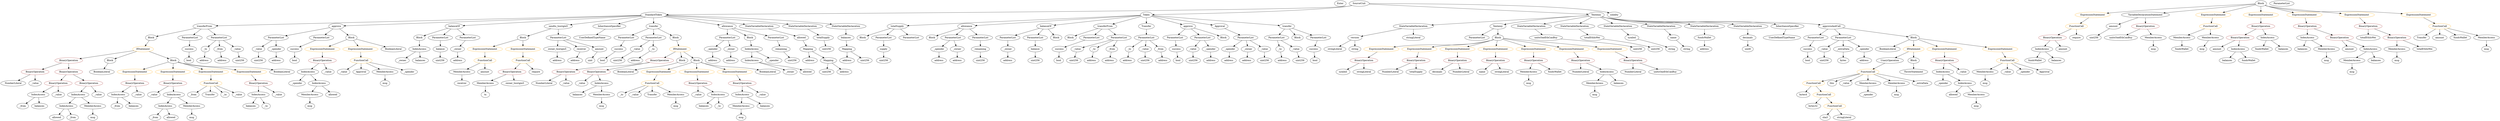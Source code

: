 strict digraph {
	graph [bb="0,0,13352,756"];
	node [label="\N"];
	Enter	[height=0.5,
		pos="7164.5,738",
		width=0.83628];
	IndexAccess_Unnamed_1	[color=black,
		height=0.5,
		label=IndexAccess,
		pos="4053.5,162",
		width=1.6402];
	MemberAccess_Unnamed_1	[color=black,
		height=0.5,
		label=MemberAccess,
		pos="4042.5,90",
		width=1.9174];
	IndexAccess_Unnamed_1 -> MemberAccess_Unnamed_1	[pos="e,4045.2,108.1 4050.8,143.7 4049.7,136.32 4048.3,127.52 4047,119.25"];
	Identifier_balances_1	[color=black,
		height=0.5,
		label=balances,
		pos="4172.5,90",
		width=1.1828];
	IndexAccess_Unnamed_1 -> Identifier_balances_1	[pos="e,4148.6,105.07 4079.9,145.46 4097.3,135.27 4120.1,121.84 4138.8,110.87"];
	ElementaryTypeName_bool_1	[color=black,
		height=0.5,
		label=bool,
		pos="5669.5,378",
		width=0.76697];
	FunctionDefinition_transferFrom_1	[color=black,
		height=0.5,
		label=transferFrom,
		pos="1108.5,594",
		width=1.6402];
	Block_Unnamed_10	[color=black,
		height=0.5,
		label=Block,
		pos="833.54,522",
		width=0.90558];
	FunctionDefinition_transferFrom_1 -> Block_Unnamed_10	[pos="e,862.82,530.45 1064.4,581.75 1011.7,568.35 924.49,546.15 873.69,533.22"];
	ParameterList_Unnamed_18	[color=black,
		height=0.5,
		label=ParameterList,
		pos="1035.5,522",
		width=1.7095];
	FunctionDefinition_transferFrom_1 -> ParameterList_Unnamed_18	[pos="e,1053,539.71 1091.2,576.41 1082.2,567.76 1071,557 1061,547.42"];
	ParameterList_Unnamed_17	[color=black,
		height=0.5,
		label=ParameterList,
		pos="1182.5,522",
		width=1.7095];
	FunctionDefinition_transferFrom_1 -> ParameterList_Unnamed_17	[pos="e,1164.9,539.71 1126.1,576.41 1135.2,567.76 1146.6,557 1156.7,547.42"];
	VariableDeclaration_decimals	[color=black,
		height=0.5,
		label=decimals,
		pos="9307.5,522",
		width=1.1967];
	ElementaryTypeName_uint8	[color=black,
		height=0.5,
		label=uint8,
		pos="9307.5,450",
		width=0.7947];
	VariableDeclaration_decimals -> ElementaryTypeName_uint8	[pos="e,9307.5,468.1 9307.5,503.7 9307.5,496.41 9307.5,487.73 9307.5,479.54"];
	Identifier_receiver	[color=black,
		height=0.5,
		label=receiver,
		pos="2491.5,234",
		width=1.0996];
	Identifier__from_4	[color=black,
		height=0.5,
		label=_from,
		pos="1061.5,162",
		width=0.93331];
	FunctionDefinition_approve_1	[color=black,
		height=0.5,
		label=approve,
		pos="1842.5,594",
		width=1.1412];
	ParameterList_Unnamed_21	[color=black,
		height=0.5,
		label=ParameterList,
		pos="1501.5,522",
		width=1.7095];
	FunctionDefinition_approve_1 -> ParameterList_Unnamed_21	[pos="e,1550.8,533.11 1805.7,585.44 1747.2,573.43 1632.4,549.86 1561.7,535.36"];
	ParameterList_Unnamed_22	[color=black,
		height=0.5,
		label=ParameterList,
		pos="1738.5,522",
		width=1.7095];
	FunctionDefinition_approve_1 -> ParameterList_Unnamed_22	[pos="e,1762.1,538.87 1820.7,578.33 1806.4,568.67 1787.4,555.87 1771.2,545"];
	Block_Unnamed_14	[color=black,
		height=0.5,
		label=Block,
		pos="1898.5,522",
		width=0.90558];
	FunctionDefinition_approve_1 -> Block_Unnamed_14	[pos="e,1886,538.67 1855.5,576.76 1862.5,568.07 1871.2,557.19 1878.9,547.49"];
	stringLiteral_Unnamed	[color=black,
		height=0.5,
		label=stringLiteral,
		pos="7175.5,450",
		width=1.5016];
	ParameterList_Unnamed_13	[color=black,
		height=0.5,
		label=ParameterList,
		pos="6678.5,522",
		width=1.7095];
	VariableDeclaration__spender	[color=black,
		height=0.5,
		label=_spender,
		pos="6601.5,450",
		width=1.2521];
	ParameterList_Unnamed_13 -> VariableDeclaration__spender	[pos="e,6619.1,466.99 6660.3,504.41 6650.5,495.48 6638.2,484.31 6627.4,474.5"];
	VariableDeclaration__owner	[color=black,
		height=0.5,
		label=_owner,
		pos="6703.5,450",
		width=1.0719];
	ParameterList_Unnamed_13 -> VariableDeclaration__owner	[pos="e,6697.4,468.1 6684.7,503.7 6687.4,496.15 6690.6,487.12 6693.7,478.68"];
	VariableDeclaration__value_1	[color=black,
		height=0.5,
		label=_value,
		pos="6794.5,450",
		width=0.96103];
	ParameterList_Unnamed_13 -> VariableDeclaration__value_1	[pos="e,6772.5,464.3 6704.6,505.29 6721.8,494.88 6744.5,481.17 6762.8,470.12"];
	BinaryOperation_Unnamed_21	[color=brown,
		height=0.5,
		label=BinaryOperation,
		pos="8196.5,378",
		width=1.9867];
	MemberAccess_Unnamed_10	[color=black,
		height=0.5,
		label=MemberAccess,
		pos="8179.5,306",
		width=1.9174];
	BinaryOperation_Unnamed_21 -> MemberAccess_Unnamed_10	[pos="e,8183.7,324.1 8192.3,359.7 8190.5,352.32 8188.4,343.52 8186.4,335.25"];
	Identifier_fundsWallet	[color=black,
		height=0.5,
		label=fundsWallet,
		pos="8321.5,306",
		width=1.5293];
	BinaryOperation_Unnamed_21 -> Identifier_fundsWallet	[pos="e,8294.6,322.1 8224.9,361.12 8242.6,351.2 8265.6,338.33 8284.7,327.63"];
	ElementaryTypeName_address_1	[color=black,
		height=0.5,
		label=address,
		pos="6887.5,378",
		width=1.0996];
	BooleanLiteral_Unnamed_5	[color=black,
		height=0.5,
		label=BooleanLiteral,
		pos="10047,450",
		width=1.7788];
	Parameter__to_3	[color=black,
		height=0.5,
		label=_to,
		pos="1118.5,450",
		width=0.75];
	ElementaryTypeName_address_15	[color=black,
		height=0.5,
		label=address,
		pos="1114.5,378",
		width=1.0996];
	Parameter__to_3 -> ElementaryTypeName_address_15	[pos="e,1115.5,396.1 1117.6,431.7 1117.1,424.41 1116.6,415.73 1116.2,407.54"];
	ParameterList_Unnamed_25	[color=black,
		height=0.5,
		label=ParameterList,
		pos="7908.5,522",
		width=1.7095];
	Block_Unnamed_9	[color=black,
		height=0.5,
		label=Block,
		pos="2809.5,522",
		width=0.90558];
	ExpressionStatement_Unnamed_4	[color=orange,
		height=0.5,
		label=ExpressionStatement,
		pos="2614.5,450",
		width=2.458];
	Block_Unnamed_9 -> ExpressionStatement_Unnamed_4	[pos="e,2657,466.24 2782.8,511.41 2753.3,500.81 2705,483.47 2667.7,470.08"];
	ExpressionStatement_Unnamed_3	[color=orange,
		height=0.5,
		label=ExpressionStatement,
		pos="2809.5,450",
		width=2.458];
	Block_Unnamed_9 -> ExpressionStatement_Unnamed_3	[pos="e,2809.5,468.1 2809.5,503.7 2809.5,496.41 2809.5,487.73 2809.5,479.54"];
	Identifier_name	[color=black,
		height=0.5,
		label=name,
		pos="7936.5,306",
		width=0.83628];
	UserDefinedTypeName_Unnamed	[color=black,
		height=0.5,
		label=UserDefinedTypeName,
		pos="3174.5,522",
		width=2.7214];
	StateVariableDeclaration_Unnamed_6	[color=black,
		height=0.5,
		label=StateVariableDeclaration,
		pos="7591.5,594",
		width=2.8184];
	VariableDeclaration_version	[color=black,
		height=0.5,
		label=version,
		pos="7278.5,522",
		width=1.0442];
	StateVariableDeclaration_Unnamed_6 -> VariableDeclaration_version	[pos="e,7311.9,530.46 7530.1,579.25 7469.1,565.61 7377.1,545.04 7322.9,532.92"];
	stringLiteral_Unnamed_1	[color=black,
		height=0.5,
		label=stringLiteral,
		pos="7591.5,522",
		width=1.5016];
	StateVariableDeclaration_Unnamed_6 -> stringLiteral_Unnamed_1	[pos="e,7591.5,540.1 7591.5,575.7 7591.5,568.41 7591.5,559.73 7591.5,551.54"];
	ExpressionStatement_Unnamed_19	[color=orange,
		height=0.5,
		label=ExpressionStatement,
		pos="11154,666",
		width=2.458];
	FunctionCall_Unnamed_5	[color=orange,
		height=0.5,
		label=FunctionCall,
		pos="11064,594",
		width=1.6125];
	ExpressionStatement_Unnamed_19 -> FunctionCall_Unnamed_5	[pos="e,11084,611.23 11132,648.41 11121,639.37 11106,628.03 11093,618.13"];
	ExpressionStatement_Unnamed_6	[color=orange,
		height=0.5,
		label=ExpressionStatement,
		pos="753.54,306",
		width=2.458];
	BinaryOperation_Unnamed_12	[color=brown,
		height=0.5,
		label=BinaryOperation,
		pos="751.54,234",
		width=1.9867];
	ExpressionStatement_Unnamed_6 -> BinaryOperation_Unnamed_12	[pos="e,752.03,252.1 753.04,287.7 752.84,280.41 752.59,271.73 752.35,263.54"];
	BinaryOperation_Unnamed_8	[color=brown,
		height=0.5,
		label=BinaryOperation,
		pos="303.54,234",
		width=1.9867];
	IndexAccess_Unnamed_3	[color=black,
		height=0.5,
		label=IndexAccess,
		pos="191.54,162",
		width=1.6402];
	BinaryOperation_Unnamed_8 -> IndexAccess_Unnamed_3	[pos="e,216.6,178.67 277.56,216.76 262.22,207.18 242.61,194.92 225.99,184.53"];
	Identifier__value_5	[color=black,
		height=0.5,
		label=_value,
		pos="303.54,162",
		width=0.96103];
	BinaryOperation_Unnamed_8 -> Identifier__value_5	[pos="e,303.54,180.1 303.54,215.7 303.54,208.41 303.54,199.73 303.54,191.54"];
	IndexAccess_Unnamed_19	[color=black,
		height=0.5,
		label=IndexAccess,
		pos="12317,522",
		width=1.6402];
	Identifier_balances_11	[color=black,
		height=0.5,
		label=balances,
		pos="12284,450",
		width=1.1828];
	IndexAccess_Unnamed_19 -> Identifier_balances_11	[pos="e,12292,468.1 12308,503.7 12305,496.07 12300,486.92 12296,478.4"];
	MemberAccess_Unnamed_13	[color=black,
		height=0.5,
		label=MemberAccess,
		pos="12414,450",
		width=1.9174];
	IndexAccess_Unnamed_19 -> MemberAccess_Unnamed_13	[pos="e,12391,467.31 12339,505.12 12351,495.85 12368,484.01 12382,473.76"];
	BinaryOperation_Unnamed_10	[color=brown,
		height=0.5,
		label=BinaryOperation,
		pos="179.54,306",
		width=1.9867];
	NumberLiteral_Unnamed_1	[color=black,
		height=0.5,
		label=NumberLiteral,
		pos="63.539,234",
		width=1.765];
	BinaryOperation_Unnamed_10 -> NumberLiteral_Unnamed_1	[pos="e,89.628,250.74 152.93,288.94 137.05,279.36 116.67,267.06 99.39,256.63"];
	Identifier__value_7	[color=black,
		height=0.5,
		label=_value,
		pos="179.54,234",
		width=0.96103];
	BinaryOperation_Unnamed_10 -> Identifier__value_7	[pos="e,179.54,252.1 179.54,287.7 179.54,280.41 179.54,271.73 179.54,263.54"];
	ElementaryTypeName_address_23	[color=black,
		height=0.5,
		label=address,
		pos="9086.5,450",
		width=1.0996];
	Parameter_success_3	[color=black,
		height=0.5,
		label=success,
		pos="3318.5,450",
		width=1.1135];
	ElementaryTypeName_bool_3	[color=black,
		height=0.5,
		label=bool,
		pos="3239.5,378",
		width=0.76697];
	Parameter_success_3 -> ElementaryTypeName_bool_3	[pos="e,3255.4,393.07 3301,433.46 3290,423.74 3275.7,411.08 3263.7,400.41"];
	Block_Unnamed_3	[color=black,
		height=0.5,
		label=Block,
		pos="5740.5,522",
		width=0.90558];
	ParameterList_Unnamed_2	[color=black,
		height=0.5,
		label=ParameterList,
		pos="5404.5,522",
		width=1.7095];
	Parameter__owner	[color=black,
		height=0.5,
		label=_owner,
		pos="5404.5,450",
		width=1.0719];
	ParameterList_Unnamed_2 -> Parameter__owner	[pos="e,5404.5,468.1 5404.5,503.7 5404.5,496.41 5404.5,487.73 5404.5,479.54"];
	ElementaryTypeName_string_2	[color=black,
		height=0.5,
		label=string,
		pos="7278.5,450",
		width=0.864];
	ElementaryTypeName_uint256_14	[color=black,
		height=0.5,
		label=uint256,
		pos="4452.5,306",
		width=1.0442];
	Identifier__to_1	[color=black,
		height=0.5,
		label=_to,
		pos="3379.5,162",
		width=0.75];
	BinaryOperation_Unnamed_14	[color=brown,
		height=0.5,
		label=BinaryOperation,
		pos="1751.5,378",
		width=1.9867];
	IndexAccess_Unnamed_11	[color=black,
		height=0.5,
		label=IndexAccess,
		pos="1650.5,306",
		width=1.6402];
	BinaryOperation_Unnamed_14 -> IndexAccess_Unnamed_11	[pos="e,1673.4,322.83 1727.9,360.59 1714.4,351.24 1697.3,339.4 1682.6,329.23"];
	Identifier__value_12	[color=black,
		height=0.5,
		label=_value,
		pos="1762.5,306",
		width=0.96103];
	BinaryOperation_Unnamed_14 -> Identifier__value_12	[pos="e,1759.9,324.1 1754.3,359.7 1755.4,352.32 1756.8,343.52 1758.1,335.25"];
	MemberAccess_Unnamed_7	[color=black,
		height=0.5,
		label=MemberAccess,
		pos="1699.5,162",
		width=1.9174];
	Identifier_msg_5	[color=black,
		height=0.5,
		label=msg,
		pos="1699.5,90",
		width=0.75];
	MemberAccess_Unnamed_7 -> Identifier_msg_5	[pos="e,1699.5,108.1 1699.5,143.7 1699.5,136.41 1699.5,127.73 1699.5,119.54"];
	Identifier_msg	[color=black,
		height=0.5,
		label=msg,
		pos="3265.5,90",
		width=0.75];
	ElementaryTypeName_string	[color=black,
		height=0.5,
		label=string,
		pos="8990.5,450",
		width=0.864];
	NumberLiteral_Unnamed	[color=black,
		height=0.5,
		label=NumberLiteral,
		pos="2950.5,234",
		width=1.765];
	Parameter__value_1	[color=black,
		height=0.5,
		label=_value,
		pos="5765.5,450",
		width=0.96103];
	ElementaryTypeName_uint256_3	[color=black,
		height=0.5,
		label=uint256,
		pos="5752.5,378",
		width=1.0442];
	Parameter__value_1 -> ElementaryTypeName_uint256_3	[pos="e,5755.7,396.1 5762.3,431.7 5761,424.32 5759.3,415.52 5757.8,407.25"];
	ElementaryTypeName_bool_4	[color=black,
		height=0.5,
		label=bool,
		pos="1029.5,378",
		width=0.76697];
	FunctionCall_Unnamed_8	[color=orange,
		height=0.5,
		label=FunctionCall,
		pos="10692,378",
		width=1.6125];
	MemberAccess_Unnamed_19	[color=black,
		height=0.5,
		label=MemberAccess,
		pos="10570,306",
		width=1.9174];
	FunctionCall_Unnamed_8 -> MemberAccess_Unnamed_19	[pos="e,10597,322.81 10665,361.64 10648,351.93 10626,339.23 10607,328.52"];
	Identifier__value_15	[color=black,
		height=0.5,
		label=_value,
		pos="10692,306",
		width=0.96103];
	FunctionCall_Unnamed_8 -> Identifier__value_15	[pos="e,10692,324.1 10692,359.7 10692,352.41 10692,343.73 10692,335.54"];
	Identifier__spender_4	[color=black,
		height=0.5,
		label=_spender,
		pos="10790,306",
		width=1.2521];
	FunctionCall_Unnamed_8 -> Identifier__spender_4	[pos="e,10768,322.1 10714,361.12 10727,351.52 10745,339.16 10759,328.67"];
	Identifier_Approval_1	[color=black,
		height=0.5,
		label=Approval,
		pos="10899,306",
		width=1.266];
	FunctionCall_Unnamed_8 -> Identifier_Approval_1	[pos="e,10865,318.48 10730,364.16 10765,352.27 10817,334.58 10854,322.04"];
	Parameter__value_5	[color=black,
		height=0.5,
		label=_value,
		pos="1403.5,450",
		width=0.96103];
	ParameterList_Unnamed_21 -> Parameter__value_5	[pos="e,1423.4,465.16 1479.3,505.12 1465.5,495.26 1447.6,482.47 1432.7,471.81"];
	Parameter__spender_2	[color=black,
		height=0.5,
		label=_spender,
		pos="1501.5,450",
		width=1.2521];
	ParameterList_Unnamed_21 -> Parameter__spender_2	[pos="e,1501.5,468.1 1501.5,503.7 1501.5,496.41 1501.5,487.73 1501.5,479.54"];
	FunctionDefinition_balanceOf_1	[color=black,
		height=0.5,
		label=balanceOf,
		pos="2443.5,594",
		width=1.3491];
	Block_Unnamed_13	[color=black,
		height=0.5,
		label=Block,
		pos="2259.5,522",
		width=0.90558];
	FunctionDefinition_balanceOf_1 -> Block_Unnamed_13	[pos="e,2285.4,533.32 2410.1,580.63 2381.5,569.99 2339.3,554.16 2302.5,540 2300.4,539.17 2298.1,538.3 2295.9,537.43"];
	ParameterList_Unnamed_20	[color=black,
		height=0.5,
		label=ParameterList,
		pos="2373.5,522",
		width=1.7095];
	FunctionDefinition_balanceOf_1 -> ParameterList_Unnamed_20	[pos="e,2390.2,539.63 2427.3,576.76 2418.7,568.14 2407.9,557.36 2398.3,547.73"];
	ParameterList_Unnamed_19	[color=black,
		height=0.5,
		label=ParameterList,
		pos="2514.5,522",
		width=1.7095];
	FunctionDefinition_balanceOf_1 -> ParameterList_Unnamed_19	[pos="e,2497.7,539.63 2460,576.76 2468.8,568.06 2479.9,557.15 2489.8,547.43"];
	ParameterList_Unnamed_4	[color=black,
		height=0.5,
		label=ParameterList,
		pos="6860.5,522",
		width=1.7095];
	Parameter__to	[color=black,
		height=0.5,
		label=_to,
		pos="6881.5,450",
		width=0.75];
	ParameterList_Unnamed_4 -> Parameter__to	[pos="e,6876.4,468.1 6865.7,503.7 6868,496.24 6870.6,487.32 6873.1,478.97"];
	Parameter__value	[color=black,
		height=0.5,
		label=_value,
		pos="6967.5,450",
		width=0.96103];
	ParameterList_Unnamed_4 -> Parameter__value	[pos="e,6946.6,464.7 6884.8,505.12 6900.4,494.93 6920.7,481.63 6937.3,470.77"];
	ParameterList_Unnamed_7	[color=black,
		height=0.5,
		label=ParameterList,
		pos="5852.5,522",
		width=1.7095];
	Parameter_success_1	[color=black,
		height=0.5,
		label=success,
		pos="5671.5,450",
		width=1.1135];
	ParameterList_Unnamed_7 -> Parameter_success_1	[pos="e,5701.1,462.43 5816.3,507 5786.1,495.3 5742.9,478.62 5711.6,466.51"];
	IndexAccess_Unnamed_10	[color=black,
		height=0.5,
		label=IndexAccess,
		pos="2258.5,450",
		width=1.6402];
	Block_Unnamed_13 -> IndexAccess_Unnamed_10	[pos="e,2258.8,468.1 2259.3,503.7 2259.2,496.41 2259.1,487.73 2258.9,479.54"];
	ElementaryTypeName_address_3	[color=black,
		height=0.5,
		label=address,
		pos="5847.5,378",
		width=1.0996];
	ExpressionStatement_Unnamed_15	[color=orange,
		height=0.5,
		label=ExpressionStatement,
		pos="7416.5,450",
		width=2.458];
	BinaryOperation_Unnamed_19	[color=brown,
		height=0.5,
		label=BinaryOperation,
		pos="7314.5,378",
		width=1.9867];
	ExpressionStatement_Unnamed_15 -> BinaryOperation_Unnamed_19	[pos="e,7338.4,395.39 7392.1,432.23 7378.8,423.08 7362.1,411.61 7347.6,401.66"];
	VariableDeclaration_allowed	[color=black,
		height=0.5,
		label=allowed,
		pos="4314.5,522",
		width=1.0858];
	Mapping_Unnamed_1	[color=black,
		height=0.5,
		label=Mapping,
		pos="4354.5,450",
		width=1.2105];
	VariableDeclaration_allowed -> Mapping_Unnamed_1	[pos="e,4344.8,467.96 4324,504.41 4328.5,496.51 4334.1,486.85 4339.1,477.94"];
	FunctionDefinition_Tenteniy	[color=black,
		height=0.5,
		label=Tenteniy,
		pos="8020.5,594",
		width=1.1828];
	FunctionDefinition_Tenteniy -> ParameterList_Unnamed_25	[pos="e,7933.7,538.7 7997.3,578.5 7981.7,568.7 7960.7,555.59 7943.1,544.57"];
	Block_Unnamed_16	[color=black,
		height=0.5,
		label=Block,
		pos="8020.5,522",
		width=0.90558];
	FunctionDefinition_Tenteniy -> Block_Unnamed_16	[pos="e,8020.5,540.1 8020.5,575.7 8020.5,568.41 8020.5,559.73 8020.5,551.54"];
	Identifier__value	[color=black,
		height=0.5,
		label=_value,
		pos="3153.5,234",
		width=0.96103];
	Parameter_success	[color=black,
		height=0.5,
		label=success,
		pos="7063.5,450",
		width=1.1135];
	ElementaryTypeName_bool	[color=black,
		height=0.5,
		label=bool,
		pos="7065.5,378",
		width=0.76697];
	Parameter_success -> ElementaryTypeName_bool	[pos="e,7065.1,396.1 7064,431.7 7064.2,424.41 7064.5,415.73 7064.7,407.54"];
	FunctionCall_Unnamed_10	[color=orange,
		height=0.5,
		label=FunctionCall,
		pos="9622.5,234",
		width=1.6125];
	ElementaryTypeName_bytes4	[color=black,
		height=0.5,
		label=bytes4,
		pos="9566.5,162",
		width=0.97489];
	FunctionCall_Unnamed_10 -> ElementaryTypeName_bytes4	[pos="e,9579.2,178.83 9609,216.05 9602.2,207.56 9593.8,197.11 9586.3,187.73"];
	FunctionCall_Unnamed_11	[color=orange,
		height=0.5,
		label=FunctionCall,
		pos="9677.5,162",
		width=1.6125];
	FunctionCall_Unnamed_10 -> FunctionCall_Unnamed_11	[pos="e,9664.3,179.79 9635.9,216.05 9642.3,207.89 9650.1,197.91 9657.2,188.82"];
	ExpressionStatement_Unnamed_7	[color=orange,
		height=0.5,
		label=ExpressionStatement,
		pos="948.54,306",
		width=2.458];
	BinaryOperation_Unnamed_13	[color=brown,
		height=0.5,
		label=BinaryOperation,
		pos="948.54,234",
		width=1.9867];
	ExpressionStatement_Unnamed_7 -> BinaryOperation_Unnamed_13	[pos="e,948.54,252.1 948.54,287.7 948.54,280.41 948.54,271.73 948.54,263.54"];
	UnaryOperation_Unnamed	[color=black,
		height=0.5,
		label=UnaryOperation,
		pos="10055,378",
		width=1.9452];
	FunctionCall_Unnamed_9	[color=orange,
		height=0.5,
		label=FunctionCall,
		pos="9927.5,306",
		width=1.6125];
	UnaryOperation_Unnamed -> FunctionCall_Unnamed_9	[pos="e,9954.9,322.1 10026,361.12 10008,351.2 9984.4,338.33 9965,327.63"];
	ElementaryTypeName_uint256_2	[color=black,
		height=0.5,
		label=uint256,
		pos="6982.5,378",
		width=1.0442];
	StateVariableDeclaration_Unnamed_7	[color=black,
		height=0.5,
		label=StateVariableDeclaration,
		pos="8202.5,594",
		width=2.8184];
	VariableDeclaration_unitsOneEthCanBuy	[color=black,
		height=0.5,
		label=unitsOneEthCanBuy,
		pos="8252.5,522",
		width=2.3887];
	StateVariableDeclaration_Unnamed_7 -> VariableDeclaration_unitsOneEthCanBuy	[pos="e,8240.3,540.1 8214.9,575.7 8220.6,567.73 8227.5,558.1 8233.8,549.26"];
	VariableDeclarationStatement_Unnamed	[color=black,
		height=0.5,
		label=VariableDeclarationStatement,
		pos="11430,666",
		width=3.3174];
	VariableDeclaration_amount	[color=black,
		height=0.5,
		label=amount,
		pos="11260,594",
		width=1.0581];
	VariableDeclarationStatement_Unnamed -> VariableDeclaration_amount	[pos="e,11288,606.61 11390,648.59 11362,637.21 11325,622.13 11298,610.87"];
	BinaryOperation_Unnamed_24	[color=brown,
		height=0.5,
		label=BinaryOperation,
		pos="11430,594",
		width=1.9867];
	VariableDeclarationStatement_Unnamed -> BinaryOperation_Unnamed_24	[pos="e,11430,612.1 11430,647.7 11430,640.41 11430,631.73 11430,623.54"];
	Identifier_fundsWallet_1	[color=black,
		height=0.5,
		label=fundsWallet,
		pos="10823,378",
		width=1.5293];
	ExpressionStatement_Unnamed_9	[color=orange,
		height=0.5,
		label=ExpressionStatement,
		pos="1751.5,450",
		width=2.458];
	ExpressionStatement_Unnamed_9 -> BinaryOperation_Unnamed_14	[pos="e,1751.5,396.1 1751.5,431.7 1751.5,424.41 1751.5,415.73 1751.5,407.54"];
	ParameterList_Unnamed_3	[color=black,
		height=0.5,
		label=ParameterList,
		pos="5545.5,522",
		width=1.7095];
	Parameter_balance	[color=black,
		height=0.5,
		label=balance,
		pos="5545.5,450",
		width=1.0719];
	ParameterList_Unnamed_3 -> Parameter_balance	[pos="e,5545.5,468.1 5545.5,503.7 5545.5,496.41 5545.5,487.73 5545.5,479.54"];
	FunctionCall_Unnamed_2	[color=orange,
		height=0.5,
		label=FunctionCall,
		pos="2614.5,378",
		width=1.6125];
	MemberAccess_Unnamed_4	[color=black,
		height=0.5,
		label=MemberAccess,
		pos="2491.5,306",
		width=1.9174];
	FunctionCall_Unnamed_2 -> MemberAccess_Unnamed_4	[pos="e,2519.3,322.81 2587.5,361.64 2570.4,351.88 2548,339.11 2529.1,328.38"];
	Identifier_amount	[color=black,
		height=0.5,
		label=amount,
		pos="2616.5,306",
		width=1.0581];
	FunctionCall_Unnamed_2 -> Identifier_amount	[pos="e,2616.1,324.1 2615,359.7 2615.2,352.41 2615.5,343.73 2615.7,335.54"];
	IndexAccess_Unnamed_4	[color=black,
		height=0.5,
		label=IndexAccess,
		pos="415.54,162",
		width=1.6402];
	IndexAccess_Unnamed_5	[color=black,
		height=0.5,
		label=IndexAccess,
		pos="349.54,90",
		width=1.6402];
	IndexAccess_Unnamed_4 -> IndexAccess_Unnamed_5	[pos="e,365.07,107.47 399.9,144.41 391.84,135.87 381.86,125.28 372.91,115.79"];
	MemberAccess_Unnamed_5	[color=black,
		height=0.5,
		label=MemberAccess,
		pos="495.54,90",
		width=1.9174];
	IndexAccess_Unnamed_4 -> MemberAccess_Unnamed_5	[pos="e,476.53,107.63 434.09,144.76 444.15,135.97 456.76,124.93 467.95,115.14"];
	Identifier_Transfer_1	[color=black,
		height=0.5,
		label=Transfer,
		pos="1155.5,162",
		width=1.1689];
	IfStatement_Unnamed_1	[color=orange,
		height=0.5,
		label=IfStatement,
		pos="792.54,450",
		width=1.4739];
	Block_Unnamed_10 -> IfStatement_Unnamed_1	[pos="e,802.47,467.96 823.82,504.41 819.14,496.42 813.41,486.64 808.14,477.64"];
	Identifier__spender	[color=black,
		height=0.5,
		label=_spender,
		pos="1608.5,234",
		width=1.2521];
	ElementaryTypeName_bytes	[color=black,
		height=0.5,
		label=bytes,
		pos="9805.5,378",
		width=0.85014];
	VariableDeclaration_symbol	[color=black,
		height=0.5,
		label=symbol,
		pos="8764.5,522",
		width=1.0581];
	ElementaryTypeName_string_1	[color=black,
		height=0.5,
		label=string,
		pos="8910.5,450",
		width=0.864];
	VariableDeclaration_symbol -> ElementaryTypeName_string_1	[pos="e,8887.1,462.25 8790.6,508.49 8814.7,496.94 8850.6,479.74 8876.8,467.16"];
	FunctionDefinition_sendto_txorigin5	[color=black,
		height=0.5,
		label=sendto_txorigin5,
		pos="2996.5,594",
		width=2.0283];
	FunctionDefinition_sendto_txorigin5 -> Block_Unnamed_9	[pos="e,2836.2,532.97 2957.8,578.5 2925.3,566.32 2879.1,549.02 2846.9,536.99"];
	ParameterList_Unnamed_16	[color=black,
		height=0.5,
		label=ParameterList,
		pos="2996.5,522",
		width=1.7095];
	FunctionDefinition_sendto_txorigin5 -> ParameterList_Unnamed_16	[pos="e,2996.5,540.1 2996.5,575.7 2996.5,568.41 2996.5,559.73 2996.5,551.54"];
	ExpressionStatement_Unnamed_23	[color=orange,
		height=0.5,
		label=ExpressionStatement,
		pos="11805,666",
		width=2.458];
	FunctionCall_Unnamed_7	[color=orange,
		height=0.5,
		label=FunctionCall,
		pos="11783,594",
		width=1.6125];
	ExpressionStatement_Unnamed_23 -> FunctionCall_Unnamed_7	[pos="e,11788,612.1 11799,647.7 11797,640.24 11794,631.32 11791,622.97"];
	Identifier_msg_12	[color=black,
		height=0.5,
		label=msg,
		pos="12555,306",
		width=0.75];
	MemberAccess_Unnamed_14	[color=black,
		height=0.5,
		label=MemberAccess,
		pos="12555,378",
		width=1.9174];
	MemberAccess_Unnamed_14 -> Identifier_msg_12	[pos="e,12555,324.1 12555,359.7 12555,352.41 12555,343.73 12555,335.54"];
	Identifier_allowed	[color=black,
		height=0.5,
		label=allowed,
		pos="291.54,18",
		width=1.0858];
	Parameter_success_5	[color=black,
		height=0.5,
		label=success,
		pos="1604.5,450",
		width=1.1135];
	ParameterList_Unnamed_22 -> Parameter_success_5	[pos="e,1629.9,464.27 1709.5,505.81 1689.1,495.17 1661.7,480.88 1640.1,469.56"];
	Identifier__from	[color=black,
		height=0.5,
		label=_from,
		pos="105.54,90",
		width=0.93331];
	ElementaryTypeName_uint256_1	[color=black,
		height=0.5,
		label=uint256,
		pos="5545.5,378",
		width=1.0442];
	Parameter_balance -> ElementaryTypeName_uint256_1	[pos="e,5545.5,396.1 5545.5,431.7 5545.5,424.41 5545.5,415.73 5545.5,407.54"];
	Identifier_balances_2	[color=black,
		height=0.5,
		label=balances,
		pos="3834.5,90",
		width=1.1828];
	Identifier_Transfer_2	[color=black,
		height=0.5,
		label=Transfer,
		pos="12932,522",
		width=1.1689];
	Parameter_success_4	[color=black,
		height=0.5,
		label=success,
		pos="1029.5,450",
		width=1.1135];
	Parameter_success_4 -> ElementaryTypeName_bool_4	[pos="e,1029.5,396.1 1029.5,431.7 1029.5,424.41 1029.5,415.73 1029.5,407.54"];
	Block_Unnamed	[color=black,
		height=0.5,
		label=Block,
		pos="4645.5,522",
		width=0.90558];
	Identifier_fundsWallet_2	[color=black,
		height=0.5,
		label=fundsWallet,
		pos="12065,450",
		width=1.5293];
	Identifier_amount_4	[color=black,
		height=0.5,
		label=amount,
		pos="13030,522",
		width=1.0581];
	ElementaryTypeName_uint256_18	[color=black,
		height=0.5,
		label=uint256,
		pos="11156,522",
		width=1.0442];
	VariableDeclaration_amount -> ElementaryTypeName_uint256_18	[pos="e,11177,537.32 11238,578.67 11223,568.57 11203,554.89 11186,543.63"];
	ElementaryTypeName_uint256_8	[color=black,
		height=0.5,
		label=uint256,
		pos="3322.5,378",
		width=1.0442];
	ElementaryTypeName_address_13	[color=black,
		height=0.5,
		label=address,
		pos="2984.5,378",
		width=1.0996];
	Parameter__value_3	[color=black,
		height=0.5,
		label=_value,
		pos="3412.5,450",
		width=0.96103];
	Parameter__value_3 -> ElementaryTypeName_uint256_8	[pos="e,3341.5,393.73 3393.9,434.5 3381.3,424.71 3364.5,411.61 3350.3,400.6"];
	IndexAccess_Unnamed_14	[color=black,
		height=0.5,
		label=IndexAccess,
		pos="4055.5,378",
		width=1.6402];
	Identifier__owner_1	[color=black,
		height=0.5,
		label=_owner,
		pos="4238.5,306",
		width=1.0719];
	IndexAccess_Unnamed_14 -> Identifier__owner_1	[pos="e,4209.2,318.21 4091.3,363.34 4122.2,351.5 4166.9,334.41 4198.9,322.16"];
	Identifier_allowed_3	[color=black,
		height=0.5,
		label=allowed,
		pos="4334.5,306",
		width=1.0858];
	IndexAccess_Unnamed_14 -> Identifier_allowed_3	[pos="e,4304.8,318.18 4099.8,365.76 4107.7,363.8 4115.8,361.81 4123.5,360 4195.8,343 4215.2,344.42 4286.5,324 4289,323.31 4291.4,322.56 \
4293.9,321.78"];
	ElementaryTypeName_address_21	[color=black,
		height=0.5,
		label=address,
		pos="4373.5,378",
		width=1.0996];
	Identifier_symbol	[color=black,
		height=0.5,
		label=symbol,
		pos="7204.5,306",
		width=1.0581];
	Identifier_balances_9	[color=black,
		height=0.5,
		label=balances,
		pos="12181,450",
		width=1.1828];
	StateVariableDeclaration_Unnamed_8	[color=black,
		height=0.5,
		label=StateVariableDeclaration,
		pos="8423.5,594",
		width=2.8184];
	VariableDeclaration_totalEthInWei	[color=black,
		height=0.5,
		label=totalEthInWei,
		pos="8468.5,522",
		width=1.7095];
	StateVariableDeclaration_Unnamed_8 -> VariableDeclaration_totalEthInWei	[pos="e,8457.5,540.1 8434.7,575.7 8439.7,567.81 8445.8,558.3 8451.5,549.55"];
	BinaryOperation_Unnamed_4	[color=brown,
		height=0.5,
		label=BinaryOperation,
		pos="3805.5,234",
		width=1.9867];
	Identifier__value_3	[color=black,
		height=0.5,
		label=_value,
		pos="3805.5,162",
		width=0.96103];
	BinaryOperation_Unnamed_4 -> Identifier__value_3	[pos="e,3805.5,180.1 3805.5,215.7 3805.5,208.41 3805.5,199.73 3805.5,191.54"];
	IndexAccess_Unnamed_2	[color=black,
		height=0.5,
		label=IndexAccess,
		pos="3917.5,162",
		width=1.6402];
	BinaryOperation_Unnamed_4 -> IndexAccess_Unnamed_2	[pos="e,3892.5,178.67 3831.5,216.76 3846.9,207.18 3866.5,194.92 3883.1,184.53"];
	BinaryOperation_Unnamed_6	[color=brown,
		height=0.5,
		label=BinaryOperation,
		pos="385.54,378",
		width=1.9867];
	IfStatement_Unnamed_1 -> BinaryOperation_Unnamed_6	[pos="e,443.43,388.96 745.85,440.97 674.46,428.69 537.73,405.18 454.77,390.91"];
	Block_Unnamed_12	[color=black,
		height=0.5,
		label=Block,
		pos="624.54,378",
		width=0.90558];
	IfStatement_Unnamed_1 -> Block_Unnamed_12	[pos="e,649.97,389.6 760.15,435.5 731.53,423.58 689.86,406.22 660.28,393.89"];
	Block_Unnamed_11	[color=black,
		height=0.5,
		label=Block,
		pos="950.54,378",
		width=0.90558];
	IfStatement_Unnamed_1 -> Block_Unnamed_11	[pos="e,925.62,390.04 823.75,435.17 850.11,423.49 887.84,406.78 915.28,394.62"];
	FunctionDefinition_totalSupply	[color=black,
		height=0.5,
		label=totalSupply,
		pos="4827.5,594",
		width=1.4739];
	FunctionDefinition_totalSupply -> Block_Unnamed	[pos="e,4671.1,533.74 4792.4,580.15 4763.8,569.61 4722.4,554.18 4686.5,540 4684.8,539.32 4683.1,538.62 4681.3,537.9"];
	ParameterList_Unnamed_1	[color=black,
		height=0.5,
		label=ParameterList,
		pos="4757.5,522",
		width=1.7095];
	FunctionDefinition_totalSupply -> ParameterList_Unnamed_1	[pos="e,4774,539.47 4810.9,576.41 4802.3,567.78 4791.6,557.06 4782,547.5"];
	ParameterList_Unnamed	[color=black,
		height=0.5,
		label=ParameterList,
		pos="4898.5,522",
		width=1.7095];
	FunctionDefinition_totalSupply -> ParameterList_Unnamed	[pos="e,4881.7,539.63 4844,576.76 4852.8,568.06 4863.9,557.15 4873.8,547.43"];
	ElementaryTypeName_address_10	[color=black,
		height=0.5,
		label=address,
		pos="6600.5,378",
		width=1.0996];
	VariableDeclaration__spender -> ElementaryTypeName_address_10	[pos="e,6600.8,396.1 6601.3,431.7 6601.2,424.41 6601.1,415.73 6600.9,407.54"];
	IndexAccess_Unnamed_13	[color=black,
		height=0.5,
		label=IndexAccess,
		pos="4055.5,450",
		width=1.6402];
	IndexAccess_Unnamed_13 -> IndexAccess_Unnamed_14	[pos="e,4055.5,396.1 4055.5,431.7 4055.5,424.41 4055.5,415.73 4055.5,407.54"];
	Identifier__spender_2	[color=black,
		height=0.5,
		label=_spender,
		pos="4177.5,378",
		width=1.2521];
	IndexAccess_Unnamed_13 -> Identifier__spender_2	[pos="e,4152.5,393.37 4082.3,433.64 4100,423.47 4123.4,410.04 4142.6,399.03"];
	Identifier_msg_13	[color=black,
		height=0.5,
		label=msg,
		pos="13283,450",
		width=0.75];
	VariableDeclaration_fundsWallet	[color=black,
		height=0.5,
		label=fundsWallet,
		pos="9086.5,522",
		width=1.5293];
	VariableDeclaration_fundsWallet -> ElementaryTypeName_address_23	[pos="e,9086.5,468.1 9086.5,503.7 9086.5,496.41 9086.5,487.73 9086.5,479.54"];
	BinaryOperation_Unnamed_25	[color=brown,
		height=0.5,
		label=BinaryOperation,
		pos="10938,522",
		width=1.9867];
	IndexAccess_Unnamed_16	[color=black,
		height=0.5,
		label=IndexAccess,
		pos="10881,450",
		width=1.6402];
	BinaryOperation_Unnamed_25 -> IndexAccess_Unnamed_16	[pos="e,10894,467.79 10924,504.05 10917,495.8 10909,485.7 10901,476.54"];
	Identifier_amount_1	[color=black,
		height=0.5,
		label=amount,
		pos="10996,450",
		width=1.0581];
	BinaryOperation_Unnamed_25 -> Identifier_amount_1	[pos="e,10982,467.31 10952,504.05 10959,495.68 10967,485.4 10975,476.13"];
	Identifier_unitsOneEthCanBuy_1	[color=black,
		height=0.5,
		label=unitsOneEthCanBuy,
		pos="11298,522",
		width=2.3887];
	ElementaryTypeName_uint256_5	[color=black,
		height=0.5,
		label=uint256,
		pos="5263.5,378",
		width=1.0442];
	NumberLiteral_Unnamed_2	[color=black,
		height=0.5,
		label=NumberLiteral,
		pos="8458.5,306",
		width=1.765];
	Parameter__value_2	[color=black,
		height=0.5,
		label=_value,
		pos="6395.5,450",
		width=0.96103];
	ElementaryTypeName_uint256_4	[color=black,
		height=0.5,
		label=uint256,
		pos="6399.5,378",
		width=1.0442];
	Parameter__value_2 -> ElementaryTypeName_uint256_4	[pos="e,6398.6,396.1 6396.5,431.7 6396.9,424.41 6397.4,415.73 6397.9,407.54"];
	IndexAccess_Unnamed_7	[color=black,
		height=0.5,
		label=IndexAccess,
		pos="639.54,162",
		width=1.6402];
	Identifier__from_2	[color=black,
		height=0.5,
		label=_from,
		pos="631.54,90",
		width=0.93331];
	IndexAccess_Unnamed_7 -> Identifier__from_2	[pos="e,633.49,108.1 637.56,143.7 636.73,136.41 635.74,127.73 634.8,119.54"];
	Identifier_balances_5	[color=black,
		height=0.5,
		label=balances,
		pos="725.54,90",
		width=1.1828];
	IndexAccess_Unnamed_7 -> Identifier_balances_5	[pos="e,706.59,106.43 659.49,144.76 670.9,135.47 685.4,123.67 697.91,113.49"];
	Identifier__to	[color=black,
		height=0.5,
		label=_to,
		pos="3922.5,90",
		width=0.75];
	Identifier__from_3	[color=black,
		height=0.5,
		label=_from,
		pos="833.54,18",
		width=0.93331];
	NumberLiteral_Unnamed_5	[color=black,
		height=0.5,
		label=NumberLiteral,
		pos="8740.5,306",
		width=1.765];
	Parameter__spender_3	[color=black,
		height=0.5,
		label=_spender,
		pos="3837.5,450",
		width=1.2521];
	ElementaryTypeName_address_19	[color=black,
		height=0.5,
		label=address,
		pos="3841.5,378",
		width=1.0996];
	Parameter__spender_3 -> ElementaryTypeName_address_19	[pos="e,3840.6,396.1 3838.5,431.7 3838.9,424.41 3839.4,415.73 3839.9,407.54"];
	BinaryOperation_Unnamed	[color=brown,
		height=0.5,
		label=BinaryOperation,
		pos="3546.5,378",
		width=1.9867];
	BinaryOperation_Unnamed_2	[color=brown,
		height=0.5,
		label=BinaryOperation,
		pos="3066.5,306",
		width=1.9867];
	BinaryOperation_Unnamed -> BinaryOperation_Unnamed_2	[pos="e,3119.3,318.4 3494.6,365.21 3485.3,363.31 3475.6,361.48 3466.5,360 3327,337.28 3290.2,346.04 3150.5,324 3144,322.97 3137.3,321.8 \
3130.6,320.55"];
	BinaryOperation_Unnamed_1	[color=brown,
		height=0.5,
		label=BinaryOperation,
		pos="3231.5,306",
		width=1.9867];
	BinaryOperation_Unnamed -> BinaryOperation_Unnamed_1	[pos="e,3284,318.67 3494.2,365.36 3439.4,353.2 3353.5,334.11 3295,321.1"];
	IfStatement_Unnamed_2	[color=orange,
		height=0.5,
		label=IfStatement,
		pos="10182,450",
		width=1.4739];
	IfStatement_Unnamed_2 -> UnaryOperation_Unnamed	[pos="e,10083,394.8 10155,434.15 10137,424.31 10113,411.24 10093,400.3"];
	Block_Unnamed_19	[color=black,
		height=0.5,
		label=Block,
		pos="10182,378",
		width=0.90558];
	IfStatement_Unnamed_2 -> Block_Unnamed_19	[pos="e,10182,396.1 10182,431.7 10182,424.41 10182,415.73 10182,407.54"];
	ElementaryTypeName_bytes32	[color=black,
		height=0.5,
		label=bytes32,
		pos="9619.5,90",
		width=1.0996];
	Parameter_supply	[color=black,
		height=0.5,
		label=supply,
		pos="4758.5,450",
		width=0.98875];
	ElementaryTypeName_uint256	[color=black,
		height=0.5,
		label=uint256,
		pos="4763.5,378",
		width=1.0442];
	Parameter_supply -> ElementaryTypeName_uint256	[pos="e,4762.3,396.1 4759.8,431.7 4760.3,424.41 4760.9,415.73 4761.5,407.54"];
	Identifier_msg_16	[color=black,
		height=0.5,
		label=msg,
		pos="10570,234",
		width=0.75];
	MemberAccess_Unnamed_19 -> Identifier_msg_16	[pos="e,10570,252.1 10570,287.7 10570,280.41 10570,271.73 10570,263.54"];
	StateVariableDeclaration_Unnamed_5	[color=black,
		height=0.5,
		label=StateVariableDeclaration,
		pos="8644.5,594",
		width=2.8184];
	StateVariableDeclaration_Unnamed_5 -> VariableDeclaration_symbol	[pos="e,8741.1,536.65 8673,576.41 8690.5,566.18 8713.1,553.01 8731.4,542.31"];
	Identifier_msg_7	[color=black,
		height=0.5,
		label=msg,
		pos="8534.5,162",
		width=0.75];
	ExpressionStatement_Unnamed_20	[color=orange,
		height=0.5,
		label=ExpressionStatement,
		pos="12056,666",
		width=2.458];
	BinaryOperation_Unnamed_26	[color=brown,
		height=0.5,
		label=BinaryOperation,
		pos="12056,594",
		width=1.9867];
	ExpressionStatement_Unnamed_20 -> BinaryOperation_Unnamed_26	[pos="e,12056,612.1 12056,647.7 12056,640.41 12056,631.73 12056,623.54"];
	ExpressionStatement_Unnamed_21	[color=orange,
		height=0.5,
		label=ExpressionStatement,
		pos="12295,666",
		width=2.458];
	BinaryOperation_Unnamed_28	[color=brown,
		height=0.5,
		label=BinaryOperation,
		pos="12317,594",
		width=1.9867];
	ExpressionStatement_Unnamed_21 -> BinaryOperation_Unnamed_28	[pos="e,12311,612.1 12300,647.7 12302,640.24 12305,631.32 12308,622.97"];
	Parameter__to_1	[color=black,
		height=0.5,
		label=_to,
		pos="5865.5,450",
		width=0.75];
	Parameter__to_1 -> ElementaryTypeName_address_3	[pos="e,5852,396.28 5861.2,432.05 5859.3,424.6 5857,415.64 5854.8,407.22"];
	BinaryOperation_Unnamed_20	[color=brown,
		height=0.5,
		label=BinaryOperation,
		pos="8740.5,378",
		width=1.9867];
	BinaryOperation_Unnamed_20 -> NumberLiteral_Unnamed_5	[pos="e,8740.5,324.1 8740.5,359.7 8740.5,352.41 8740.5,343.73 8740.5,335.54"];
	Identifier_unitsOneEthCanBuy	[color=black,
		height=0.5,
		label=unitsOneEthCanBuy,
		pos="8908.5,306",
		width=2.3887];
	BinaryOperation_Unnamed_20 -> Identifier_unitsOneEthCanBuy	[pos="e,8871.1,322.6 8776.6,361.98 8801.2,351.73 8834,338.05 8860.8,326.89"];
	Identifier_this	[color=black,
		height=0.5,
		label=this,
		pos="9725.5,234",
		width=0.75];
	MemberAccess_Unnamed_9	[color=black,
		height=0.5,
		label=MemberAccess,
		pos="8534.5,234",
		width=1.9174];
	MemberAccess_Unnamed_9 -> Identifier_msg_7	[pos="e,8534.5,180.1 8534.5,215.7 8534.5,208.41 8534.5,199.73 8534.5,191.54"];
	ExpressionStatement_Unnamed_24	[color=orange,
		height=0.5,
		label=ExpressionStatement,
		pos="10342,450",
		width=2.458];
	BinaryOperation_Unnamed_30	[color=brown,
		height=0.5,
		label=BinaryOperation,
		pos="10342,378",
		width=1.9867];
	ExpressionStatement_Unnamed_24 -> BinaryOperation_Unnamed_30	[pos="e,10342,396.1 10342,431.7 10342,424.41 10342,415.73 10342,407.54"];
	Identifier__value_4	[color=black,
		height=0.5,
		label=_value,
		pos="3459.5,162",
		width=0.96103];
	Identifier__spender_3	[color=black,
		height=0.5,
		label=_spender,
		pos="10336,234",
		width=1.2521];
	ElementaryTypeName_uint	[color=black,
		height=0.5,
		label=uint,
		pos="3166.5,378",
		width=0.75];
	Parameter_balance_1	[color=black,
		height=0.5,
		label=balance,
		pos="2374.5,450",
		width=1.0719];
	ParameterList_Unnamed_20 -> Parameter_balance_1	[pos="e,2374.3,468.1 2373.8,503.7 2373.9,496.41 2374,487.73 2374.1,479.54"];
	ParameterList_Unnamed_28	[color=black,
		height=0.5,
		label=ParameterList,
		pos="9664.5,522",
		width=1.7095];
	Parameter_success_6	[color=black,
		height=0.5,
		label=success,
		pos="9609.5,450",
		width=1.1135];
	ParameterList_Unnamed_28 -> Parameter_success_6	[pos="e,9622.4,467.31 9651.2,504.05 9644.6,495.68 9636.6,485.4 9629.3,476.13"];
	IndexAccess_Unnamed_11 -> Identifier__spender	[pos="e,1618.6,251.79 1640.4,288.05 1635.6,280.06 1629.7,270.33 1624.4,261.4"];
	IndexAccess_Unnamed_12	[color=black,
		height=0.5,
		label=IndexAccess,
		pos="1730.5,234",
		width=1.6402];
	IndexAccess_Unnamed_11 -> IndexAccess_Unnamed_12	[pos="e,1711.8,251.39 1669.1,288.76 1679.2,279.91 1691.9,268.77 1703.2,258.93"];
	Identifier_msg_15	[color=black,
		height=0.5,
		label=msg,
		pos="10521,90",
		width=0.75];
	Parameter__spender_1	[color=black,
		height=0.5,
		label=_spender,
		pos="5039.5,450",
		width=1.2521];
	ElementaryTypeName_address_6	[color=black,
		height=0.5,
		label=address,
		pos="5039.5,378",
		width=1.0996];
	Parameter__spender_1 -> ElementaryTypeName_address_6	[pos="e,5039.5,396.1 5039.5,431.7 5039.5,424.41 5039.5,415.73 5039.5,407.54"];
	MemberAccess_Unnamed_4 -> Identifier_receiver	[pos="e,2491.5,252.1 2491.5,287.7 2491.5,280.41 2491.5,271.73 2491.5,263.54"];
	IndexAccess_Unnamed_9	[color=black,
		height=0.5,
		label=IndexAccess,
		pos="893.54,90",
		width=1.6402];
	IndexAccess_Unnamed_9 -> Identifier__from_3	[pos="e,846.83,34.511 879.32,72.411 871.78,63.62 862.39,52.663 854.08,42.965"];
	Identifier_allowed_1	[color=black,
		height=0.5,
		label=allowed,
		pos="924.54,18",
		width=1.0858];
	IndexAccess_Unnamed_9 -> Identifier_allowed_1	[pos="e,916.96,36.104 901.2,71.697 904.58,64.067 908.63,54.916 912.41,46.396"];
	Identifier_msg_10	[color=black,
		height=0.5,
		label=msg,
		pos="11471,450",
		width=0.75];
	ExpressionStatement_Unnamed_4 -> FunctionCall_Unnamed_2	[pos="e,2614.5,396.1 2614.5,431.7 2614.5,424.41 2614.5,415.73 2614.5,407.54"];
	Identifier__value_13	[color=black,
		height=0.5,
		label=_value,
		pos="1849.5,306",
		width=0.96103];
	InheritanceSpecifier_Unnamed	[color=black,
		height=0.5,
		label=InheritanceSpecifier,
		pos="3263.5,594",
		width=2.3333];
	InheritanceSpecifier_Unnamed -> UserDefinedTypeName_Unnamed	[pos="e,3196.1,539.96 3242.4,576.41 3231.3,567.65 3217.4,556.73 3205.1,547.06"];
	FunctionCall_Unnamed_6	[color=orange,
		height=0.5,
		label=FunctionCall,
		pos="13030,594",
		width=1.6125];
	FunctionCall_Unnamed_6 -> Identifier_Transfer_2	[pos="e,12952,537.86 13007,577.12 12994,567.45 12976,554.99 12962,544.46"];
	FunctionCall_Unnamed_6 -> Identifier_amount_4	[pos="e,13030,540.1 13030,575.7 13030,568.41 13030,559.73 13030,551.54"];
	Identifier_fundsWallet_4	[color=black,
		height=0.5,
		label=fundsWallet,
		pos="13141,522",
		width=1.5293];
	FunctionCall_Unnamed_6 -> Identifier_fundsWallet_4	[pos="e,13116,538.42 13054,577.29 13070,567.59 13090,555 13107,544.4"];
	MemberAccess_Unnamed_15	[color=black,
		height=0.5,
		label=MemberAccess,
		pos="13283,522",
		width=1.9174];
	FunctionCall_Unnamed_6 -> MemberAccess_Unnamed_15	[pos="e,13237,535.7 13072,581.28 13114,569.61 13179,551.61 13226,538.7"];
	Identifier__value_6	[color=black,
		height=0.5,
		label=_value,
		pos="527.54,162",
		width=0.96103];
	stringLiteral_Unnamed_3	[color=black,
		height=0.5,
		label=stringLiteral,
		pos="7314.5,306",
		width=1.5016];
	ElementaryTypeName_uint256_11	[color=black,
		height=0.5,
		label=uint256,
		pos="1403.5,378",
		width=1.0442];
	Parameter__value_5 -> ElementaryTypeName_uint256_11	[pos="e,1403.5,396.1 1403.5,431.7 1403.5,424.41 1403.5,415.73 1403.5,407.54"];
	ElementaryTypeName_address_12	[color=black,
		height=0.5,
		label=address,
		pos="3081.5,378",
		width=1.0996];
	Block_Unnamed_17	[color=black,
		height=0.5,
		label=Block,
		pos="12056,738",
		width=0.90558];
	Block_Unnamed_17 -> ExpressionStatement_Unnamed_19	[pos="e,11228,676.16 12023,735.24 11919,729.43 11581,709.81 11302,684 11281,682.12 11259,679.78 11239,677.45"];
	Block_Unnamed_17 -> VariableDeclarationStatement_Unnamed	[pos="e,11523,677.47 12024,733.43 11934,723.46 11680,694.97 11534,678.72"];
	Block_Unnamed_17 -> ExpressionStatement_Unnamed_23	[pos="e,11855,681.09 12027,728.97 11988,718.1 11917,698.41 11866,684.14"];
	Block_Unnamed_17 -> ExpressionStatement_Unnamed_20	[pos="e,12056,684.1 12056,719.7 12056,712.41 12056,703.73 12056,695.54"];
	Block_Unnamed_17 -> ExpressionStatement_Unnamed_21	[pos="e,12238,680.13 12080,726.04 12086,723.91 12091,721.78 12097,720 12139,705.53 12188,692.41 12227,682.85"];
	ExpressionStatement_Unnamed_18	[color=orange,
		height=0.5,
		label=ExpressionStatement,
		pos="12580,666",
		width=2.458];
	Block_Unnamed_17 -> ExpressionStatement_Unnamed_18	[pos="e,12500,674.44 12080,725.59 12085,723.44 12091,721.42 12097,720 12134,710.51 12360,687.94 12489,675.53"];
	ExpressionStatement_Unnamed_22	[color=orange,
		height=0.5,
		label=ExpressionStatement,
		pos="12913,666",
		width=2.458];
	Block_Unnamed_17 -> ExpressionStatement_Unnamed_22	[pos="e,12831,673.1 12079,725.56 12085,723.36 12091,721.32 12097,720 12348,661.74 12419,701.28 12677,684 12724,680.85 12776,677.1 12819,\
673.94"];
	ExpressionStatement_Unnamed_10	[color=orange,
		height=0.5,
		label=ExpressionStatement,
		pos="1946.5,450",
		width=2.458];
	FunctionCall_Unnamed_4	[color=orange,
		height=0.5,
		label=FunctionCall,
		pos="1947.5,378",
		width=1.6125];
	ExpressionStatement_Unnamed_10 -> FunctionCall_Unnamed_4	[pos="e,1947.3,396.1 1946.8,431.7 1946.9,424.41 1947,415.73 1947.1,407.54"];
	FunctionDefinition_transfer_1	[color=black,
		height=0.5,
		label=transfer,
		pos="3493.5,594",
		width=1.0719];
	ParameterList_Unnamed_15	[color=black,
		height=0.5,
		label=ParameterList,
		pos="3352.5,522",
		width=1.7095];
	FunctionDefinition_transfer_1 -> ParameterList_Unnamed_15	[pos="e,3382.9,538.07 3467.7,580.16 3446.8,569.81 3417.1,555.07 3393.1,543.15"];
	ParameterList_Unnamed_14	[color=black,
		height=0.5,
		label=ParameterList,
		pos="3493.5,522",
		width=1.7095];
	FunctionDefinition_transfer_1 -> ParameterList_Unnamed_14	[pos="e,3493.5,540.1 3493.5,575.7 3493.5,568.41 3493.5,559.73 3493.5,551.54"];
	Block_Unnamed_6	[color=black,
		height=0.5,
		label=Block,
		pos="3641.5,522",
		width=0.90558];
	FunctionDefinition_transfer_1 -> Block_Unnamed_6	[pos="e,3617.3,534.48 3520,580.49 3544.3,569.01 3580.3,551.94 3606.9,539.39"];
	ElementaryTypeName_uint256_16	[color=black,
		height=0.5,
		label=uint256,
		pos="8730.5,450",
		width=1.0442];
	Parameter__from_1	[color=black,
		height=0.5,
		label=_from,
		pos="1202.5,450",
		width=0.93331];
	ElementaryTypeName_address_14	[color=black,
		height=0.5,
		label=address,
		pos="1211.5,378",
		width=1.0996];
	Parameter__from_1 -> ElementaryTypeName_address_14	[pos="e,1209.3,396.1 1204.8,431.7 1205.7,424.32 1206.8,415.52 1207.9,407.25"];
	Block_Unnamed_5	[color=black,
		height=0.5,
		label=Block,
		pos="5010.5,522",
		width=0.90558];
	FunctionCall_Unnamed_5 -> BinaryOperation_Unnamed_25	[pos="e,10966,538.89 11036,577.81 11019,568.06 10996,555.26 10976,544.48"];
	Identifier_require_1	[color=black,
		height=0.5,
		label=require,
		pos="11064,522",
		width=1.0026];
	FunctionCall_Unnamed_5 -> Identifier_require_1	[pos="e,11064,540.1 11064,575.7 11064,568.41 11064,559.73 11064,551.54"];
	ParameterList_Unnamed_15 -> Parameter_success_3	[pos="e,3326.8,468.1 3344.1,503.7 3340.4,496.07 3336,486.92 3331.8,478.4"];
	ElementaryTypeName_uint256_12	[color=black,
		height=0.5,
		label=uint256,
		pos="4278.5,378",
		width=1.0442];
	ParameterList_Unnamed_23	[color=black,
		height=0.5,
		label=ParameterList,
		pos="3939.5,522",
		width=1.7095];
	ParameterList_Unnamed_23 -> Parameter__spender_3	[pos="e,3859.4,466.03 3916.1,504.94 3902,495.25 3883.8,482.78 3868.5,472.27"];
	Parameter__owner_3	[color=black,
		height=0.5,
		label=_owner,
		pos="3939.5,450",
		width=1.0719];
	ParameterList_Unnamed_23 -> Parameter__owner_3	[pos="e,3939.5,468.1 3939.5,503.7 3939.5,496.41 3939.5,487.73 3939.5,479.54"];
	ExpressionStatement_Unnamed_12	[color=orange,
		height=0.5,
		label=ExpressionStatement,
		pos="7611.5,450",
		width=2.458];
	BinaryOperation_Unnamed_16	[color=brown,
		height=0.5,
		label=BinaryOperation,
		pos="7585.5,378",
		width=1.9867];
	ExpressionStatement_Unnamed_12 -> BinaryOperation_Unnamed_16	[pos="e,7591.9,396.1 7605.1,431.7 7602.3,424.15 7599,415.12 7595.8,406.68"];
	VariableDeclaration__to	[color=black,
		height=0.5,
		label=_to,
		pos="6042.5,450",
		width=0.75];
	ElementaryTypeName_address_8	[color=black,
		height=0.5,
		label=address,
		pos="6041.5,378",
		width=1.0996];
	VariableDeclaration__to -> ElementaryTypeName_address_8	[pos="e,6041.8,396.1 6042.3,431.7 6042.2,424.41 6042.1,415.73 6041.9,407.54"];
	MemberAccess_Unnamed_3	[color=black,
		height=0.5,
		label=MemberAccess,
		pos="2632.5,234",
		width=1.9174];
	Identifier_tx	[color=black,
		height=0.5,
		label=tx,
		pos="2632.5,162",
		width=0.75];
	MemberAccess_Unnamed_3 -> Identifier_tx	[pos="e,2632.5,180.1 2632.5,215.7 2632.5,208.41 2632.5,199.73 2632.5,191.54"];
	ContractDefinition_StandardToken	[color=black,
		height=0.5,
		label=StandardToken,
		pos="3493.5,666",
		width=1.8897];
	ContractDefinition_StandardToken -> FunctionDefinition_transferFrom_1	[pos="e,1167.2,596.72 3426,663.02 3082.1,652.93 1528.6,607.33 1178.7,597.06"];
	ContractDefinition_StandardToken -> FunctionDefinition_approve_1	[pos="e,1883.5,596.74 3426.5,662.16 3154.7,650.63 2137.6,607.51 1894.8,597.22"];
	ContractDefinition_StandardToken -> FunctionDefinition_balanceOf_1	[pos="e,2491.3,598.18 3428.3,660.65 3237.9,647.96 2685.3,611.11 2502.8,598.95"];
	ContractDefinition_StandardToken -> FunctionDefinition_sendto_txorigin5	[pos="e,3058.5,603.73 3434.6,656.7 3343.5,643.86 3168.7,619.24 3069.6,605.3"];
	ContractDefinition_StandardToken -> InheritanceSpecifier_Unnamed	[pos="e,3310.5,609.28 3450,651.75 3413.6,640.66 3361.3,624.75 3321.4,612.6"];
	ContractDefinition_StandardToken -> FunctionDefinition_transfer_1	[pos="e,3493.5,612.1 3493.5,647.7 3493.5,640.41 3493.5,631.73 3493.5,623.54"];
	FunctionDefinition_allowance_1	[color=black,
		height=0.5,
		label=allowance,
		pos="3939.5,594",
		width=1.3076];
	ContractDefinition_StandardToken -> FunctionDefinition_allowance_1	[pos="e,3896.4,601.77 3550.9,655.99 3637.5,642.4 3800.5,616.83 3885.2,603.53"];
	StateVariableDeclaration_Unnamed_1	[color=black,
		height=0.5,
		label=StateVariableDeclaration,
		pos="4107.5,594",
		width=2.8184];
	ContractDefinition_StandardToken -> StateVariableDeclaration_Unnamed_1	[pos="e,4033.8,606.68 3557,659.23 3652.4,650.35 3838.2,632.23 3995.5,612 4004.3,610.87 4013.5,609.61 4022.7,608.3"];
	StateVariableDeclaration_Unnamed_2	[color=black,
		height=0.5,
		label=StateVariableDeclaration,
		pos="4329.5,594",
		width=2.8184];
	ContractDefinition_StandardToken -> StateVariableDeclaration_Unnamed_2	[pos="e,4256.7,606.89 3560.1,661.86 3687.8,655.44 3976.1,639.12 4217.5,612 4226.6,610.99 4236,609.78 4245.4,608.49"];
	StateVariableDeclaration_Unnamed	[color=black,
		height=0.5,
		label=StateVariableDeclaration,
		pos="4550.5,594",
		width=2.8184];
	ContractDefinition_StandardToken -> StateVariableDeclaration_Unnamed	[pos="e,4478.4,607.07 3561.4,663.43 3717,659.35 4111.5,646.23 4439.5,612 4448.5,611.07 4457.8,609.91 4467.1,608.65"];
	IndexAccess_Unnamed_3 -> Identifier__from	[pos="e,123.33,105.48 171.59,144.76 159.85,135.21 144.86,123.01 132.13,112.64"];
	Identifier_balances_3	[color=black,
		height=0.5,
		label=balances,
		pos="199.54,90",
		width=1.1828];
	IndexAccess_Unnamed_3 -> Identifier_balances_3	[pos="e,197.58,108.1 193.52,143.7 194.35,136.41 195.34,127.73 196.28,119.54"];
	Identifier_balances_8	[color=black,
		height=0.5,
		label=balances,
		pos="10939,378",
		width=1.1828];
	FunctionDefinition_allowance_1 -> ParameterList_Unnamed_23	[pos="e,3939.5,540.1 3939.5,575.7 3939.5,568.41 3939.5,559.73 3939.5,551.54"];
	Block_Unnamed_15	[color=black,
		height=0.5,
		label=Block,
		pos="4053.5,522",
		width=0.90558];
	FunctionDefinition_allowance_1 -> Block_Unnamed_15	[pos="e,4032.5,535.94 3963.7,578.15 3980.9,567.59 4004.2,553.31 4022.7,541.92"];
	ParameterList_Unnamed_24	[color=black,
		height=0.5,
		label=ParameterList,
		pos="4185.5,522",
		width=1.7095];
	FunctionDefinition_allowance_1 -> ParameterList_Unnamed_24	[pos="e,4142.2,535.08 3976,582.24 3983.2,580.16 3990.6,578 3997.5,576 4042.6,563.04 4093.9,548.61 4131.5,538.08"];
	ContractDefinition_Token	[color=black,
		height=0.5,
		label=Token,
		pos="6134.5,666",
		width=0.96103];
	ContractDefinition_Token -> FunctionDefinition_totalSupply	[pos="e,4879.7,597.9 6100.1,663.19 5972.4,656.5 5514.2,632.42 5136.5,612 5051.6,607.41 4953.5,601.99 4891,598.53"];
	FunctionDefinition_allowance	[color=black,
		height=0.5,
		label=allowance,
		pos="5192.5,594",
		width=1.3076];
	ContractDefinition_Token -> FunctionDefinition_allowance	[pos="e,5238.5,598.41 6100.2,662.45 5959.5,651.99 5426.5,612.39 5249.8,599.26"];
	FunctionDefinition_balanceOf	[color=black,
		height=0.5,
		label=balanceOf,
		pos="5601.5,594",
		width=1.3491];
	ContractDefinition_Token -> FunctionDefinition_balanceOf	[pos="e,5647,600.96 6101.2,660.62 6012.4,648.96 5769.3,617.03 5658.2,602.45"];
	FunctionDefinition_transferFrom	[color=black,
		height=0.5,
		label=transferFrom,
		pos="5923.5,594",
		width=1.6402];
	ContractDefinition_Token -> FunctionDefinition_transferFrom	[pos="e,5962.3,607.85 6106.1,655.56 6072,644.25 6014.4,625.13 5972.9,611.39"];
	EventDefinition_Transfer	[color=black,
		height=0.5,
		label=Transfer,
		pos="6134.5,594",
		width=1.1689];
	ContractDefinition_Token -> EventDefinition_Transfer	[pos="e,6134.5,612.1 6134.5,647.7 6134.5,640.41 6134.5,631.73 6134.5,623.54"];
	FunctionDefinition_approve	[color=black,
		height=0.5,
		label=approve,
		pos="6358.5,594",
		width=1.1412];
	ContractDefinition_Token -> FunctionDefinition_approve	[pos="e,6325.6,605.29 6163.8,655.85 6202.3,643.82 6270.2,622.6 6314.8,608.67"];
	EventDefinition_Approval	[color=black,
		height=0.5,
		label=Approval,
		pos="6548.5,594",
		width=1.266];
	ContractDefinition_Token -> EventDefinition_Approval	[pos="e,6507.2,601.99 6167,659.51 6238.4,647.45 6409.2,618.56 6496,603.88"];
	FunctionDefinition_transfer	[color=black,
		height=0.5,
		label=transfer,
		pos="6916.5,594",
		width=1.0719];
	ContractDefinition_Token -> FunctionDefinition_transfer	[pos="e,6878.6,598.39 6168.6,661.95 6292.9,650.83 6721.5,612.46 6867.4,599.4"];
	ExpressionStatement_Unnamed_2	[color=orange,
		height=0.5,
		label=ExpressionStatement,
		pos="3556.5,306",
		width=2.458];
	FunctionCall_Unnamed	[color=orange,
		height=0.5,
		label=FunctionCall,
		pos="3554.5,234",
		width=1.6125];
	ExpressionStatement_Unnamed_2 -> FunctionCall_Unnamed	[pos="e,3555,252.1 3556,287.7 3555.8,280.41 3555.6,271.73 3555.4,263.54"];
	Block_Unnamed_15 -> IndexAccess_Unnamed_13	[pos="e,4055.1,468.1 4054,503.7 4054.2,496.41 4054.5,487.73 4054.7,479.54"];
	Block_Unnamed_8	[color=black,
		height=0.5,
		label=Block,
		pos="3668.5,378",
		width=0.90558];
	BooleanLiteral_Unnamed_1	[color=black,
		height=0.5,
		label=BooleanLiteral,
		pos="3385.5,306",
		width=1.7788];
	Block_Unnamed_8 -> BooleanLiteral_Unnamed_1	[pos="e,3433.7,318.17 3643.7,365.84 3638.4,363.72 3632.8,361.65 3627.5,360 3554.6,337.28 3534.1,340.55 3459.5,324 3454.7,322.93 3449.7,\
321.8 3444.7,320.66"];
	ExpressionStatement_Unnamed_1	[color=orange,
		height=0.5,
		label=ExpressionStatement,
		pos="3751.5,306",
		width=2.458];
	ExpressionStatement_Unnamed_1 -> BinaryOperation_Unnamed_4	[pos="e,3792.6,251.79 3764.6,288.05 3770.9,279.89 3778.6,269.91 3785.6,260.82"];
	ExpressionStatement_Unnamed_14	[color=orange,
		height=0.5,
		label=ExpressionStatement,
		pos="7806.5,450",
		width=2.458];
	BinaryOperation_Unnamed_18	[color=brown,
		height=0.5,
		label=BinaryOperation,
		pos="7806.5,378",
		width=1.9867];
	ExpressionStatement_Unnamed_14 -> BinaryOperation_Unnamed_18	[pos="e,7806.5,396.1 7806.5,431.7 7806.5,424.41 7806.5,415.73 7806.5,407.54"];
	ElementaryTypeName_uint256_9	[color=black,
		height=0.5,
		label=uint256,
		pos="1306.5,378",
		width=1.0442];
	ParameterList_Unnamed_14 -> Parameter__value_3	[pos="e,3429.9,466.04 3474.3,504.41 3463.6,495.13 3450.1,483.44 3438.4,473.36"];
	Parameter__to_2	[color=black,
		height=0.5,
		label=_to,
		pos="3493.5,450",
		width=0.75];
	ParameterList_Unnamed_14 -> Parameter__to_2	[pos="e,3493.5,468.1 3493.5,503.7 3493.5,496.41 3493.5,487.73 3493.5,479.54"];
	Identifier__value_10	[color=black,
		height=0.5,
		label=_value,
		pos="838.54,162",
		width=0.96103];
	ExpressionStatement_Unnamed_13	[color=orange,
		height=0.5,
		label=ExpressionStatement,
		pos="8001.5,450",
		width=2.458];
	BinaryOperation_Unnamed_17	[color=brown,
		height=0.5,
		label=BinaryOperation,
		pos="8001.5,378",
		width=1.9867];
	ExpressionStatement_Unnamed_13 -> BinaryOperation_Unnamed_17	[pos="e,8001.5,396.1 8001.5,431.7 8001.5,424.41 8001.5,415.73 8001.5,407.54"];
	ParameterList_Unnamed_10	[color=black,
		height=0.5,
		label=ParameterList,
		pos="5122.5,522",
		width=1.7095];
	ParameterList_Unnamed_10 -> Parameter__spender_1	[pos="e,5058.1,466.67 5103.3,504.76 5092.5,495.62 5078.7,484.06 5066.8,474"];
	Parameter__owner_1	[color=black,
		height=0.5,
		label=_owner,
		pos="5141.5,450",
		width=1.0719];
	ParameterList_Unnamed_10 -> Parameter__owner_1	[pos="e,5136.9,468.1 5127.2,503.7 5129.3,496.24 5131.7,487.32 5133.9,478.97"];
	ElementaryTypeName_uint256_10	[color=black,
		height=0.5,
		label=uint256,
		pos="2374.5,378",
		width=1.0442];
	Parameter_balance_1 -> ElementaryTypeName_uint256_10	[pos="e,2374.5,396.1 2374.5,431.7 2374.5,424.41 2374.5,415.73 2374.5,407.54"];
	Identifier__owner	[color=black,
		height=0.5,
		label=_owner,
		pos="2168.5,378",
		width=1.0719];
	StateVariableDeclaration_Unnamed_1 -> VariableDeclaration_allowed	[pos="e,4283.7,533.42 4153.2,577.55 4189,565.45 4238.3,548.77 4273,537.04"];
	IndexAccess_Unnamed_5 -> Identifier_allowed	[pos="e,305.05,35.307 335.5,72.055 328.56,63.679 320.04,53.404 312.36,44.134"];
	Identifier__from_1	[color=black,
		height=0.5,
		label=_from,
		pos="382.54,18",
		width=0.93331];
	IndexAccess_Unnamed_5 -> Identifier__from_1	[pos="e,374.7,35.622 357.7,71.697 361.35,63.954 365.74,54.642 369.8,46.015"];
	FunctionDefinition_allowance -> Block_Unnamed_5	[pos="e,5036.1,533.74 5159.4,580.89 5130.7,570.34 5088.3,554.51 5051.5,540 5049.8,539.32 5048.1,538.62 5046.3,537.9"];
	FunctionDefinition_allowance -> ParameterList_Unnamed_10	[pos="e,5139.2,539.63 5176.3,576.76 5167.7,568.14 5156.9,557.36 5147.3,547.73"];
	ParameterList_Unnamed_11	[color=black,
		height=0.5,
		label=ParameterList,
		pos="5263.5,522",
		width=1.7095];
	FunctionDefinition_allowance -> ParameterList_Unnamed_11	[pos="e,5246.7,539.63 5209,576.76 5217.8,568.06 5228.9,557.15 5238.8,547.43"];
	MemberAccess_Unnamed_11	[color=black,
		height=0.5,
		label=MemberAccess,
		pos="12800,450",
		width=1.9174];
	Identifier_msg_9	[color=black,
		height=0.5,
		label=msg,
		pos="12800,378",
		width=0.75];
	MemberAccess_Unnamed_11 -> Identifier_msg_9	[pos="e,12800,396.1 12800,431.7 12800,424.41 12800,415.73 12800,407.54"];
	ElementaryTypeName_address_22	[color=black,
		height=0.5,
		label=address,
		pos="4547.5,306",
		width=1.0996];
	BinaryOperation_Unnamed_7	[color=brown,
		height=0.5,
		label=BinaryOperation,
		pos="385.54,306",
		width=1.9867];
	BinaryOperation_Unnamed_7 -> BinaryOperation_Unnamed_8	[pos="e,323.12,251.71 366.11,288.41 355.87,279.67 343.12,268.79 331.81,259.13"];
	BinaryOperation_Unnamed_9	[color=brown,
		height=0.5,
		label=BinaryOperation,
		pos="464.54,234",
		width=1.9867];
	BinaryOperation_Unnamed_7 -> BinaryOperation_Unnamed_9	[pos="e,445.68,251.71 404.26,288.41 414.13,279.67 426.41,268.79 437.31,259.13"];
	Identifier_msg_3	[color=black,
		height=0.5,
		label=msg,
		pos="495.54,18",
		width=0.75];
	MemberAccess_Unnamed_5 -> Identifier_msg_3	[pos="e,495.54,36.104 495.54,71.697 495.54,64.407 495.54,55.726 495.54,47.536"];
	BinaryOperation_Unnamed_22	[color=brown,
		height=0.5,
		label=BinaryOperation,
		pos="12649,594",
		width=1.9867];
	Identifier_totalEthInWei	[color=black,
		height=0.5,
		label=totalEthInWei,
		pos="12649,522",
		width=1.7095];
	BinaryOperation_Unnamed_22 -> Identifier_totalEthInWei	[pos="e,12649,540.1 12649,575.7 12649,568.41 12649,559.73 12649,551.54"];
	BinaryOperation_Unnamed_23	[color=brown,
		height=0.5,
		label=BinaryOperation,
		pos="12800,522",
		width=1.9867];
	BinaryOperation_Unnamed_22 -> BinaryOperation_Unnamed_23	[pos="e,12766,538.33 12682,577.64 12704,567.47 12733,554.04 12756,543.03"];
	ElementaryTypeName_uint256_15	[color=black,
		height=0.5,
		label=uint256,
		pos="4453.5,450",
		width=1.0442];
	BinaryOperation_Unnamed_19 -> Identifier_symbol	[pos="e,7226.6,321.02 7289,360.76 7273.2,350.7 7252.8,337.71 7236,327.01"];
	BinaryOperation_Unnamed_19 -> stringLiteral_Unnamed_3	[pos="e,7314.5,324.1 7314.5,359.7 7314.5,352.41 7314.5,343.73 7314.5,335.54"];
	Parameter__from	[color=black,
		height=0.5,
		label=_from,
		pos="5954.5,450",
		width=0.93331];
	ElementaryTypeName_address_2	[color=black,
		height=0.5,
		label=address,
		pos="5944.5,378",
		width=1.0996];
	Parameter__from -> ElementaryTypeName_address_2	[pos="e,5947,396.1 5952.1,431.7 5951,424.32 5949.8,415.52 5948.6,407.25"];
	Identifier_decimals	[color=black,
		height=0.5,
		label=decimals,
		pos="7699.5,306",
		width=1.1967];
	ElementaryTypeName_bool_6	[color=black,
		height=0.5,
		label=bool,
		pos="9609.5,378",
		width=0.76697];
	Parameter_success_6 -> ElementaryTypeName_bool_6	[pos="e,9609.5,396.1 9609.5,431.7 9609.5,424.41 9609.5,415.73 9609.5,407.54"];
	Identifier_msg_4	[color=black,
		height=0.5,
		label=msg,
		pos="1039.5,18",
		width=0.75];
	Identifier_totalEthInWei_1	[color=black,
		height=0.5,
		label=totalEthInWei,
		pos="12949,450",
		width=1.7095];
	FunctionCall_Unnamed_12	[color=orange,
		height=0.5,
		label=FunctionCall,
		pos="9735.5,90",
		width=1.6125];
	Identifier_sha3	[color=black,
		height=0.5,
		label=sha3,
		pos="9685.5,18",
		width=0.76697];
	FunctionCall_Unnamed_12 -> Identifier_sha3	[pos="e,9696.8,34.829 9723.4,72.055 9717.4,63.646 9710.1,53.323 9703.4,44.025"];
	stringLiteral_Unnamed_4	[color=black,
		height=0.5,
		label=stringLiteral,
		pos="9785.5,18",
		width=1.5016];
	FunctionCall_Unnamed_12 -> stringLiteral_Unnamed_4	[pos="e,9773.5,35.789 9747.6,72.055 9753.4,63.973 9760.5,54.121 9766.9,45.112"];
	Parameter_remaining_1	[color=black,
		height=0.5,
		label=remaining,
		pos="4212.5,450",
		width=1.2798];
	Parameter_remaining_1 -> ElementaryTypeName_uint256_12	[pos="e,4263.8,394.67 4227.8,432.76 4236.2,423.89 4246.7,412.74 4256,402.89"];
	Identifier_msg_8	[color=black,
		height=0.5,
		label=msg,
		pos="8179.5,234",
		width=0.75];
	Parameter__value_6	[color=black,
		height=0.5,
		label=_value,
		pos="9702.5,450",
		width=0.96103];
	ElementaryTypeName_uint256_19	[color=black,
		height=0.5,
		label=uint256,
		pos="9702.5,378",
		width=1.0442];
	Parameter__value_6 -> ElementaryTypeName_uint256_19	[pos="e,9702.5,396.1 9702.5,431.7 9702.5,424.41 9702.5,415.73 9702.5,407.54"];
	BooleanLiteral_Unnamed_3	[color=black,
		height=0.5,
		label=BooleanLiteral,
		pos="582.54,306",
		width=1.7788];
	IndexAccess_Unnamed	[color=black,
		height=0.5,
		label=IndexAccess,
		pos="3265.5,234",
		width=1.6402];
	Identifier_balances	[color=black,
		height=0.5,
		label=balances,
		pos="3135.5,162",
		width=1.1828];
	IndexAccess_Unnamed -> Identifier_balances	[pos="e,3161,176.74 3237.3,217.81 3217.9,207.35 3192,193.38 3171.1,182.16"];
	MemberAccess_Unnamed	[color=black,
		height=0.5,
		label=MemberAccess,
		pos="3265.5,162",
		width=1.9174];
	IndexAccess_Unnamed -> MemberAccess_Unnamed	[pos="e,3265.5,180.1 3265.5,215.7 3265.5,208.41 3265.5,199.73 3265.5,191.54"];
	ParameterList_Unnamed_24 -> Parameter_remaining_1	[pos="e,4205.9,468.1 4192.2,503.7 4195.1,496.15 4198.6,487.12 4201.9,478.68"];
	VariableDeclaration__value	[color=black,
		height=0.5,
		label=_value,
		pos="6124.5,450",
		width=0.96103];
	ElementaryTypeName_uint256_6	[color=black,
		height=0.5,
		label=uint256,
		pos="6136.5,378",
		width=1.0442];
	VariableDeclaration__value -> ElementaryTypeName_uint256_6	[pos="e,6133.6,396.1 6127.5,431.7 6128.8,424.32 6130.3,415.52 6131.7,407.25"];
	Parameter_owner_txorigin5	[color=black,
		height=0.5,
		label=owner_txorigin5,
		pos="2987.5,450",
		width=1.9729];
	Parameter_owner_txorigin5 -> ElementaryTypeName_address_13	[pos="e,2985.3,396.1 2986.8,431.7 2986.5,424.41 2986.1,415.73 2985.8,407.54"];
	BinaryOperation_Unnamed_12 -> IndexAccess_Unnamed_7	[pos="e,664.6,178.67 725.56,216.76 710.22,207.18 690.61,194.92 673.99,184.53"];
	Identifier__value_9	[color=black,
		height=0.5,
		label=_value,
		pos="751.54,162",
		width=0.96103];
	BinaryOperation_Unnamed_12 -> Identifier__value_9	[pos="e,751.54,180.1 751.54,215.7 751.54,208.41 751.54,199.73 751.54,191.54"];
	Block_Unnamed_2	[color=black,
		height=0.5,
		label=Block,
		pos="6972.5,522",
		width=0.90558];
	ParameterList_Unnamed_9	[color=black,
		height=0.5,
		label=ParameterList,
		pos="6293.5,522",
		width=1.7095];
	Parameter_success_2	[color=black,
		height=0.5,
		label=success,
		pos="6302.5,450",
		width=1.1135];
	ParameterList_Unnamed_9 -> Parameter_success_2	[pos="e,6300.3,468.1 6295.8,503.7 6296.7,496.32 6297.8,487.52 6298.9,479.25"];
	IndexAccess_Unnamed_22	[color=black,
		height=0.5,
		label=IndexAccess,
		pos="10458,234",
		width=1.6402];
	Identifier_allowed_4	[color=black,
		height=0.5,
		label=allowed,
		pos="10395,162",
		width=1.0858];
	IndexAccess_Unnamed_22 -> Identifier_allowed_4	[pos="e,10409,178.99 10443,216.41 10435,207.74 10425,196.97 10416,187.38"];
	MemberAccess_Unnamed_18	[color=black,
		height=0.5,
		label=MemberAccess,
		pos="10521,162",
		width=1.9174];
	IndexAccess_Unnamed_22 -> MemberAccess_Unnamed_18	[pos="e,10505,179.96 10472,216.41 10480,208.08 10489,197.8 10498,188.49"];
	StateVariableDeclaration_Unnamed_3	[color=black,
		height=0.5,
		label=StateVariableDeclaration,
		pos="8865.5,594",
		width=2.8184];
	VariableDeclaration_name	[color=black,
		height=0.5,
		label=name,
		pos="8939.5,522",
		width=0.83628];
	StateVariableDeclaration_Unnamed_3 -> VariableDeclaration_name	[pos="e,8924.3,537.42 8883.5,576.05 8893.2,566.82 8905.4,555.29 8915.9,545.33"];
	BinaryOperation_Unnamed_6 -> BinaryOperation_Unnamed_10	[pos="e,221.01,321.09 344.35,363 311.89,351.97 266.45,336.53 231.5,324.66"];
	BinaryOperation_Unnamed_6 -> BinaryOperation_Unnamed_7	[pos="e,385.54,324.1 385.54,359.7 385.54,352.41 385.54,343.73 385.54,335.54"];
	ExpressionStatement_Unnamed_8	[color=orange,
		height=0.5,
		label=ExpressionStatement,
		pos="1143.5,306",
		width=2.458];
	FunctionCall_Unnamed_3	[color=orange,
		height=0.5,
		label=FunctionCall,
		pos="1155.5,234",
		width=1.6125];
	ExpressionStatement_Unnamed_8 -> FunctionCall_Unnamed_3	[pos="e,1152.6,252.1 1146.5,287.7 1147.8,280.32 1149.3,271.52 1150.7,263.25"];
	Mapping_Unnamed_1 -> ElementaryTypeName_address_21	[pos="e,4368.9,396.1 4359.2,431.7 4361.3,424.24 4363.7,415.32 4365.9,406.97"];
	Mapping_Unnamed_2	[color=black,
		height=0.5,
		label=Mapping,
		pos="4474.5,378",
		width=1.2105];
	Mapping_Unnamed_1 -> Mapping_Unnamed_2	[pos="e,4450,393.32 4379.1,434.67 4396.7,424.38 4420.7,410.38 4440.3,399"];
	IndexAccess_Unnamed_12 -> MemberAccess_Unnamed_7	[pos="e,1707.1,180.1 1722.9,215.7 1719.5,208.07 1715.4,198.92 1711.7,190.4"];
	Identifier_allowed_2	[color=black,
		height=0.5,
		label=allowed,
		pos="1825.5,162",
		width=1.0858];
	IndexAccess_Unnamed_12 -> Identifier_allowed_2	[pos="e,1805.4,177.86 1752.1,217.12 1765.2,207.45 1782.1,194.99 1796.4,184.46"];
	Identifier_msg_11	[color=black,
		height=0.5,
		label=msg,
		pos="12414,378",
		width=0.75];
	MemberAccess_Unnamed_13 -> Identifier_msg_11	[pos="e,12414,396.1 12414,431.7 12414,424.41 12414,415.73 12414,407.54"];
	Parameter_success_1 -> ElementaryTypeName_bool_1	[pos="e,5670,396.1 5671,431.7 5670.8,424.41 5670.6,415.73 5670.4,407.54"];
	ElementaryTypeName_bool_5	[color=black,
		height=0.5,
		label=bool,
		pos="1604.5,378",
		width=0.76697];
	ExpressionStatement_Unnamed_18 -> BinaryOperation_Unnamed_22	[pos="e,12632,611.79 12596,648.05 12605,639.63 12615,629.28 12624,619.97"];
	BinaryOperation_Unnamed_2 -> NumberLiteral_Unnamed	[pos="e,2976.6,250.74 3039.9,288.94 3024,279.36 3003.7,267.06 2986.4,256.63"];
	Identifier__value_1	[color=black,
		height=0.5,
		label=_value,
		pos="3066.5,234",
		width=0.96103];
	BinaryOperation_Unnamed_2 -> Identifier__value_1	[pos="e,3066.5,252.1 3066.5,287.7 3066.5,280.41 3066.5,271.73 3066.5,263.54"];
	BinaryOperation_Unnamed_11	[color=brown,
		height=0.5,
		label=BinaryOperation,
		pos="1434.5,234",
		width=1.9867];
	IndexAccess_Unnamed_6	[color=black,
		height=0.5,
		label=IndexAccess,
		pos="1434.5,162",
		width=1.6402];
	BinaryOperation_Unnamed_11 -> IndexAccess_Unnamed_6	[pos="e,1434.5,180.1 1434.5,215.7 1434.5,208.41 1434.5,199.73 1434.5,191.54"];
	Identifier__value_8	[color=black,
		height=0.5,
		label=_value,
		pos="1546.5,162",
		width=0.96103];
	BinaryOperation_Unnamed_11 -> Identifier__value_8	[pos="e,1525.2,176.33 1460.5,216.76 1476.9,206.5 1498.2,193.18 1515.6,182.37"];
	Block_Unnamed_12 -> BooleanLiteral_Unnamed_3	[pos="e,592.71,323.96 614.59,360.41 609.79,352.42 603.92,342.64 598.53,333.64"];
	MemberAccess_Unnamed_16	[color=black,
		height=0.5,
		label=MemberAccess,
		pos="11627,522",
		width=1.9174];
	FunctionCall_Unnamed_7 -> MemberAccess_Unnamed_16	[pos="e,11660,538.16 11751,578.67 11728,568.34 11696,554.28 11671,542.87"];
	MemberAccess_Unnamed_17	[color=black,
		height=0.5,
		label=MemberAccess,
		pos="11783,522",
		width=1.9174];
	FunctionCall_Unnamed_7 -> MemberAccess_Unnamed_17	[pos="e,11783,540.1 11783,575.7 11783,568.41 11783,559.73 11783,551.54"];
	ElementaryTypeName_uint256_17	[color=black,
		height=0.5,
		label=uint256,
		pos="8823.5,450",
		width=1.0442];
	ExpressionStatement_Unnamed_22 -> FunctionCall_Unnamed_6	[pos="e,13004,610.35 12940,648.59 12956,638.93 12977,626.6 12994,616.21"];
	IndexAccess_Unnamed_16 -> Identifier_fundsWallet_1	[pos="e,10836,395.79 10866,432.05 10860,423.8 10851,413.7 10844,404.54"];
	IndexAccess_Unnamed_16 -> Identifier_balances_8	[pos="e,10925,395.31 10895,432.05 10902,423.68 10910,413.4 10918,404.13"];
	Identifier__value_16	[color=black,
		height=0.5,
		label=_value,
		pos="9805.5,234",
		width=0.96103];
	Identifier__value_2	[color=black,
		height=0.5,
		label=_value,
		pos="4165.5,162",
		width=0.96103];
	Parameter__spender	[color=black,
		height=0.5,
		label=_spender,
		pos="6493.5,450",
		width=1.2521];
	ElementaryTypeName_address_4	[color=black,
		height=0.5,
		label=address,
		pos="6494.5,378",
		width=1.0996];
	Parameter__spender -> ElementaryTypeName_address_4	[pos="e,6494.3,396.1 6493.8,431.7 6493.9,424.41 6494,415.73 6494.1,407.54"];
	ElementaryTypeName_address_17	[color=black,
		height=0.5,
		label=address,
		pos="1501.5,378",
		width=1.0996];
	Parameter__spender_2 -> ElementaryTypeName_address_17	[pos="e,1501.5,396.1 1501.5,431.7 1501.5,424.41 1501.5,415.73 1501.5,407.54"];
	Mapping_Unnamed	[color=black,
		height=0.5,
		label=Mapping,
		pos="4575.5,450",
		width=1.2105];
	ElementaryTypeName_address_20	[color=black,
		height=0.5,
		label=address,
		pos="4575.5,378",
		width=1.0996];
	Mapping_Unnamed -> ElementaryTypeName_address_20	[pos="e,4575.5,396.1 4575.5,431.7 4575.5,424.41 4575.5,415.73 4575.5,407.54"];
	ElementaryTypeName_uint256_13	[color=black,
		height=0.5,
		label=uint256,
		pos="4670.5,378",
		width=1.0442];
	Mapping_Unnamed -> ElementaryTypeName_uint256_13	[pos="e,4650.6,393.68 4596.2,433.81 4609.4,424.05 4626.8,411.22 4641.5,400.42"];
	ElementaryTypeName_address_9	[color=black,
		height=0.5,
		label=address,
		pos="6697.5,378",
		width=1.0996];
	BinaryOperation_Unnamed_5	[color=brown,
		height=0.5,
		label=BinaryOperation,
		pos="2767.5,306",
		width=1.9867];
	BinaryOperation_Unnamed_5 -> MemberAccess_Unnamed_3	[pos="e,2662.7,250.66 2737.2,289.29 2718.2,279.43 2693.5,266.59 2672.8,255.88"];
	Identifier_owner_txorigin5	[color=black,
		height=0.5,
		label=owner_txorigin5,
		pos="2790.5,234",
		width=1.9729];
	BinaryOperation_Unnamed_5 -> Identifier_owner_txorigin5	[pos="e,2784.9,252.1 2773.2,287.7 2775.7,280.24 2778.6,271.32 2781.4,262.97"];
	VariableDeclaration_totalSupply	[color=black,
		height=0.5,
		label=totalSupply,
		pos="4431.5,522",
		width=1.4739];
	StateVariableDeclaration_Unnamed_2 -> VariableDeclaration_totalSupply	[pos="e,4408.8,538.59 4354.2,576.05 4367.9,566.69 4385,554.96 4399.6,544.91"];
	SourceUnit_Unnamed	[color=black,
		height=0.5,
		label=SourceUnit,
		pos="7265.5,738",
		width=1.46];
	SourceUnit_Unnamed -> ContractDefinition_StandardToken	[pos="e,3561.7,667.48 7227.8,725.03 7219.9,722.97 7211.5,721.13 7203.5,720 7017.7,693.63 4094.5,671.34 3572.9,667.56"];
	SourceUnit_Unnamed -> ContractDefinition_Token	[pos="e,6169.2,667.7 7227.5,725.16 7219.6,723.12 7211.4,721.25 7203.5,720 7001.9,687.75 6358.4,671.81 6180.5,667.94"];
	ContractDefinition_Tenteniy	[color=black,
		height=0.5,
		label=Tenteniy,
		pos="8533.5,666",
		width=1.1828];
	SourceUnit_Unnamed -> ContractDefinition_Tenteniy	[pos="e,8491.4,669.33 7317.2,734.15 7521.5,722.87 8272,681.44 8479.9,669.96"];
	PragmaDirective_solidity	[color=black,
		height=0.5,
		label=solidity,
		pos="8631.5,666",
		width=1.0442];
	SourceUnit_Unnamed -> PragmaDirective_solidity	[pos="e,8604.2,678.69 7318.5,737.08 7532.9,737.07 8336.9,733.65 8585.5,684 8588.1,683.48 8590.8,682.83 8593.5,682.1"];
	ParameterList_Unnamed_8	[color=black,
		height=0.5,
		label=ParameterList,
		pos="6434.5,522",
		width=1.7095];
	ParameterList_Unnamed_8 -> Parameter__value_2	[pos="e,6404.9,467.79 6425.1,504.05 6420.7,496.14 6415.3,486.54 6410.4,477.69"];
	ParameterList_Unnamed_8 -> Parameter__spender	[pos="e,6479.8,467.31 6448.8,504.05 6456,495.59 6464.7,485.19 6472.6,475.84"];
	Identifier_fundsWallet_5	[color=black,
		height=0.5,
		label=fundsWallet,
		pos="11627,450",
		width=1.5293];
	IfStatement_Unnamed	[color=orange,
		height=0.5,
		label=IfStatement,
		pos="3650.5,450",
		width=1.4739];
	Block_Unnamed_6 -> IfStatement_Unnamed	[pos="e,3648.3,468.1 3643.8,503.7 3644.7,496.32 3645.8,487.52 3646.9,479.25"];
	VariableDeclaration_version -> stringLiteral_Unnamed	[pos="e,7198.5,466.61 7257.7,506.83 7243.3,497.08 7224,483.94 7207.7,472.85"];
	VariableDeclaration_version -> ElementaryTypeName_string_2	[pos="e,7278.5,468.1 7278.5,503.7 7278.5,496.41 7278.5,487.73 7278.5,479.54"];
	FunctionCall_Unnamed_9 -> FunctionCall_Unnamed_10	[pos="e,9666.1,246.25 9880.9,295.04 9832.9,284.68 9755.8,267.79 9689.5,252 9685.5,251.04 9681.3,250.03 9677.2,249"];
	FunctionCall_Unnamed_9 -> Identifier_this	[pos="e,9746.7,245.54 9885.4,293.22 9851.5,283.35 9802.9,268.29 9761.5,252 9760,251.4 9758.5,250.76 9756.9,250.1"];
	FunctionCall_Unnamed_9 -> Identifier__value_16	[pos="e,9828.2,247.98 9900.8,289.64 9882.2,279.01 9857.5,264.82 9837.9,253.56"];
	MemberAccess_Unnamed_20	[color=black,
		height=0.5,
		label=MemberAccess,
		pos="9927.5,234",
		width=1.9174];
	FunctionCall_Unnamed_9 -> MemberAccess_Unnamed_20	[pos="e,9927.5,252.1 9927.5,287.7 9927.5,280.41 9927.5,271.73 9927.5,263.54"];
	MemberAccess_Unnamed_21	[color=black,
		height=0.5,
		label=MemberAccess,
		pos="10084,234",
		width=1.9174];
	FunctionCall_Unnamed_9 -> MemberAccess_Unnamed_21	[pos="e,10050,250.16 9959.5,290.67 9982.5,280.34 10014,266.28 10039,254.87"];
	Identifier__extraData	[color=black,
		height=0.5,
		label=_extraData,
		pos="10222,234",
		width=1.4046];
	FunctionCall_Unnamed_9 -> Identifier__extraData	[pos="e,10183,246.19 9974.8,295.08 10022,284.94 10097,268.4 10162,252 10165,251.1 10169,250.15 10172,249.17"];
	IndexAccess_Unnamed_21	[color=black,
		height=0.5,
		label=IndexAccess,
		pos="10336,306",
		width=1.6402];
	BinaryOperation_Unnamed_30 -> IndexAccess_Unnamed_21	[pos="e,10337,324.1 10340,359.7 10339,352.41 10339,343.73 10338,335.54"];
	Identifier__value_14	[color=black,
		height=0.5,
		label=_value,
		pos="10448,306",
		width=0.96103];
	BinaryOperation_Unnamed_30 -> Identifier__value_14	[pos="e,10427,320.79 10366,360.76 10381,350.73 10401,337.78 10417,327.1"];
	BinaryOperation_Unnamed_28 -> IndexAccess_Unnamed_19	[pos="e,12317,540.1 12317,575.7 12317,568.41 12317,559.73 12317,551.54"];
	BinaryOperation_Unnamed_29	[color=brown,
		height=0.5,
		label=BinaryOperation,
		pos="12498,522",
		width=1.9867];
	BinaryOperation_Unnamed_28 -> BinaryOperation_Unnamed_29	[pos="e,12460,537.65 12354,578.33 12382,567.69 12419,553.21 12449,541.73"];
	Parameter_remaining	[color=black,
		height=0.5,
		label=remaining,
		pos="5263.5,450",
		width=1.2798];
	ParameterList_Unnamed_11 -> Parameter_remaining	[pos="e,5263.5,468.1 5263.5,503.7 5263.5,496.41 5263.5,487.73 5263.5,479.54"];
	Identifier__to_3	[color=black,
		height=0.5,
		label=_to,
		pos="1242.5,162",
		width=0.75];
	BinaryOperation_Unnamed_15	[color=brown,
		height=0.5,
		label=BinaryOperation,
		pos="8458.5,378",
		width=1.9867];
	BinaryOperation_Unnamed_15 -> NumberLiteral_Unnamed_2	[pos="e,8458.5,324.1 8458.5,359.7 8458.5,352.41 8458.5,343.73 8458.5,335.54"];
	IndexAccess_Unnamed_15	[color=black,
		height=0.5,
		label=IndexAccess,
		pos="8599.5,306",
		width=1.6402];
	BinaryOperation_Unnamed_15 -> IndexAccess_Unnamed_15	[pos="e,8569.8,321.77 8489.8,361.46 8510.4,351.24 8537.6,337.77 8559.7,326.78"];
	ElementaryTypeName_bool_2	[color=black,
		height=0.5,
		label=bool,
		pos="6316.5,378",
		width=0.76697];
	IfStatement_Unnamed -> BinaryOperation_Unnamed	[pos="e,3570.6,395.22 3627.5,433.46 3613.5,424.06 3595.4,411.9 3579.9,401.46"];
	IfStatement_Unnamed -> Block_Unnamed_8	[pos="e,3664.1,396.1 3655,431.7 3656.9,424.32 3659.1,415.52 3661.3,407.25"];
	Block_Unnamed_7	[color=black,
		height=0.5,
		label=Block,
		pos="3751.5,378",
		width=0.90558];
	IfStatement_Unnamed -> Block_Unnamed_7	[pos="e,3731.7,392.76 3673.2,433.29 3687.8,423.21 3706.8,410.02 3722.4,399.17"];
	BinaryOperation_Unnamed_13 -> Identifier__value_10	[pos="e,859.85,176.56 923.03,216.76 907,206.57 886.24,193.36 869.31,182.58"];
	IndexAccess_Unnamed_8	[color=black,
		height=0.5,
		label=IndexAccess,
		pos="950.54,162",
		width=1.6402];
	BinaryOperation_Unnamed_13 -> IndexAccess_Unnamed_8	[pos="e,950.05,180.1 949.03,215.7 949.24,208.41 949.49,199.73 949.72,191.54"];
	FunctionDefinition_balanceOf -> ParameterList_Unnamed_2	[pos="e,5442.5,536.49 5567.2,580.81 5535.7,569.59 5488.5,552.84 5453.1,540.25"];
	FunctionDefinition_balanceOf -> ParameterList_Unnamed_3	[pos="e,5559.1,539.96 5588.3,576.41 5581.7,568.16 5573.5,558.01 5566.2,548.78"];
	Block_Unnamed_1	[color=black,
		height=0.5,
		label=Block,
		pos="5657.5,522",
		width=0.90558];
	FunctionDefinition_balanceOf -> Block_Unnamed_1	[pos="e,5644.7,538.99 5614.8,576.41 5621.6,567.92 5630,557.41 5637.6,547.96"];
	NumberLiteral_Unnamed_3	[color=black,
		height=0.5,
		label=NumberLiteral,
		pos="7450.5,306",
		width=1.765];
	BinaryOperation_Unnamed_16 -> NumberLiteral_Unnamed_3	[pos="e,7479.8,322.18 7555.2,361.29 7536,351.29 7510.8,338.23 7489.9,327.43"];
	Identifier_totalSupply	[color=black,
		height=0.5,
		label=totalSupply,
		pos="7585.5,306",
		width=1.4739];
	BinaryOperation_Unnamed_16 -> Identifier_totalSupply	[pos="e,7585.5,324.1 7585.5,359.7 7585.5,352.41 7585.5,343.73 7585.5,335.54"];
	Parameter__extraData	[color=black,
		height=0.5,
		label=_extraData,
		pos="9805.5,450",
		width=1.4046];
	Parameter__extraData -> ElementaryTypeName_bytes	[pos="e,9805.5,396.1 9805.5,431.7 9805.5,424.41 9805.5,415.73 9805.5,407.54"];
	ParameterList_Unnamed_18 -> Parameter_success_4	[pos="e,1031,468.1 1034.1,503.7 1033.4,496.41 1032.7,487.73 1032,479.54"];
	ElementaryTypeName_address_16	[color=black,
		height=0.5,
		label=address,
		pos="2469.5,378",
		width=1.0996];
	ElementaryTypeName_address	[color=black,
		height=0.5,
		label=address,
		pos="5404.5,378",
		width=1.0996];
	ThrowStatement_Unnamed	[color=black,
		height=0.5,
		label=ThrowStatement,
		pos="10182,306",
		width=2.0006];
	Parameter__owner -> ElementaryTypeName_address	[pos="e,5404.5,396.1 5404.5,431.7 5404.5,424.41 5404.5,415.73 5404.5,407.54"];
	VariableDeclaration__owner -> ElementaryTypeName_address_9	[pos="e,6699,396.1 6702.1,431.7 6701.4,424.41 6700.7,415.73 6700,407.54"];
	ExpressionStatement_Unnamed_25	[color=orange,
		height=0.5,
		label=ExpressionStatement,
		pos="10597,450",
		width=2.458];
	ExpressionStatement_Unnamed_25 -> FunctionCall_Unnamed_8	[pos="e,10670,394.99 10619,432.41 10632,423.21 10647,411.64 10661,401.63"];
	FunctionCall_Unnamed_3 -> Identifier__from_4	[pos="e,1080.6,177.16 1134.2,217.12 1121,207.26 1103.8,194.47 1089.5,183.81"];
	FunctionCall_Unnamed_3 -> Identifier_Transfer_1	[pos="e,1155.5,180.1 1155.5,215.7 1155.5,208.41 1155.5,199.73 1155.5,191.54"];
	FunctionCall_Unnamed_3 -> Identifier__to_3	[pos="e,1225.7,176.56 1175.7,216.76 1188,206.85 1203.9,194.09 1217.1,183.49"];
	Identifier__value_11	[color=black,
		height=0.5,
		label=_value,
		pos="1322.5,162",
		width=0.96103];
	FunctionCall_Unnamed_3 -> Identifier__value_11	[pos="e,1296.1,174.1 1188.9,219 1216.9,207.29 1256.7,190.6 1285.6,178.49"];
	ExpressionStatement_Unnamed_17	[color=orange,
		height=0.5,
		label=ExpressionStatement,
		pos="8196.5,450",
		width=2.458];
	ExpressionStatement_Unnamed_17 -> BinaryOperation_Unnamed_21	[pos="e,8196.5,396.1 8196.5,431.7 8196.5,424.41 8196.5,415.73 8196.5,407.54"];
	ElementaryTypeName_address_7	[color=black,
		height=0.5,
		label=address,
		pos="6231.5,378",
		width=1.0996];
	Parameter_remaining -> ElementaryTypeName_uint256_5	[pos="e,5263.5,396.1 5263.5,431.7 5263.5,424.41 5263.5,415.73 5263.5,407.54"];
	ParameterList_Unnamed_12	[color=black,
		height=0.5,
		label=ParameterList,
		pos="6134.5,522",
		width=1.7095];
	ParameterList_Unnamed_12 -> VariableDeclaration__to	[pos="e,6059.8,464.1 6113.2,504.76 6100,494.72 6083,481.76 6068.9,471.07"];
	ParameterList_Unnamed_12 -> VariableDeclaration__value	[pos="e,6127,468.1 6132.1,503.7 6131,496.32 6129.8,487.52 6128.6,479.25"];
	VariableDeclaration__from	[color=black,
		height=0.5,
		label=_from,
		pos="6210.5,450",
		width=0.93331];
	ParameterList_Unnamed_12 -> VariableDeclaration__from	[pos="e,6194.2,466.04 6152.5,504.41 6162.5,495.22 6175.1,483.67 6185.9,473.66"];
	ParameterList_Unnamed_26	[color=black,
		height=0.5,
		label=ParameterList,
		pos="12168,738",
		width=1.7095];
	ExpressionStatement_Unnamed_11	[color=orange,
		height=0.5,
		label=ExpressionStatement,
		pos="8391.5,450",
		width=2.458];
	ExpressionStatement_Unnamed_11 -> BinaryOperation_Unnamed_15	[pos="e,8442.5,395.79 8407.8,432.05 8415.8,423.63 8425.7,413.28 8434.6,403.97"];
	Identifier_balances_4	[color=black,
		height=0.5,
		label=balances,
		pos="1390.5,90",
		width=1.1828];
	Parameter_receiver	[color=black,
		height=0.5,
		label=receiver,
		pos="3116.5,450",
		width=1.0996];
	Parameter_receiver -> ElementaryTypeName_address_12	[pos="e,3089.9,395.79 3108.1,432.05 3104.2,424.23 3099.4,414.75 3095,405.98"];
	BinaryOperation_Unnamed_3	[color=brown,
		height=0.5,
		label=BinaryOperation,
		pos="4053.5,234",
		width=1.9867];
	BinaryOperation_Unnamed_3 -> IndexAccess_Unnamed_1	[pos="e,4053.5,180.1 4053.5,215.7 4053.5,208.41 4053.5,199.73 4053.5,191.54"];
	BinaryOperation_Unnamed_3 -> Identifier__value_2	[pos="e,4144.2,176.33 4079.5,216.76 4095.9,206.5 4117.2,193.18 4134.6,182.37"];
	Block_Unnamed_4	[color=black,
		height=0.5,
		label=Block,
		pos="6546.5,522",
		width=0.90558];
	ParameterList_Unnamed_27	[color=black,
		height=0.5,
		label=ParameterList,
		pos="9805.5,522",
		width=1.7095];
	ParameterList_Unnamed_27 -> Parameter__value_6	[pos="e,9722.9,464.86 9781.9,504.94 9767.2,494.91 9748,481.92 9732.3,471.19"];
	ParameterList_Unnamed_27 -> Parameter__extraData	[pos="e,9805.5,468.1 9805.5,503.7 9805.5,496.41 9805.5,487.73 9805.5,479.54"];
	Parameter__spender_4	[color=black,
		height=0.5,
		label=_spender,
		pos="9919.5,450",
		width=1.2521];
	ParameterList_Unnamed_27 -> Parameter__spender_4	[pos="e,9895.6,465.7 9831.1,505.29 9847.4,495.29 9868.7,482.24 9886.3,471.44"];
	MemberAccess_Unnamed_10 -> Identifier_msg_8	[pos="e,8179.5,252.1 8179.5,287.7 8179.5,280.41 8179.5,271.73 8179.5,263.54"];
	ElementaryTypeName_address_18	[color=black,
		height=0.5,
		label=address,
		pos="3938.5,378",
		width=1.0996];
	Parameter_success_5 -> ElementaryTypeName_bool_5	[pos="e,1604.5,396.1 1604.5,431.7 1604.5,424.41 1604.5,415.73 1604.5,407.54"];
	Identifier__to_2	[color=black,
		height=0.5,
		label=_to,
		pos="1478.5,90",
		width=0.75];
	UserDefinedTypeName_Unnamed_1	[color=black,
		height=0.5,
		label=UserDefinedTypeName,
		pos="9486.5,522",
		width=2.7214];
	FunctionDefinition_transferFrom -> Block_Unnamed_3	[pos="e,5766.1,533.75 5886.6,579.63 5857.9,569.13 5817,553.98 5781.5,540 5779.8,539.32 5778.1,538.62 5776.3,537.9"];
	FunctionDefinition_transferFrom -> ParameterList_Unnamed_7	[pos="e,5869.2,539.47 5906.7,576.41 5898,567.78 5887.1,557.06 5877.4,547.5"];
	ParameterList_Unnamed_6	[color=black,
		height=0.5,
		label=ParameterList,
		pos="5993.5,522",
		width=1.7095];
	FunctionDefinition_transferFrom -> ParameterList_Unnamed_6	[pos="e,5977.1,539.47 5940.1,576.41 5948.8,567.78 5959.5,557.06 5969,547.5"];
	ElementaryTypeName_uint256_7	[color=black,
		height=0.5,
		label=uint256,
		pos="6792.5,378",
		width=1.0442];
	Identifier_msg_1	[color=black,
		height=0.5,
		label=msg,
		pos="4042.5,18",
		width=0.75];
	ParameterList_Unnamed_6 -> Parameter__value_1	[pos="e,5794.9,460.02 5952.2,508.32 5910.7,495.58 5847.1,476.04 5805.9,463.4"];
	ParameterList_Unnamed_6 -> Parameter__to_1	[pos="e,5886,462.2 5965.4,505.64 5944.9,494.41 5917.1,479.21 5896,467.69"];
	ParameterList_Unnamed_6 -> Parameter__from	[pos="e,5963.9,467.79 5984.1,504.05 5979.7,496.14 5974.3,486.54 5969.4,477.69"];
	Parameter__to -> ElementaryTypeName_address_1	[pos="e,6886.1,396.1 6883,431.7 6883.6,424.41 6884.4,415.73 6885.1,407.54"];
	VariableDeclaration_balances	[color=black,
		height=0.5,
		label=balances,
		pos="4550.5,522",
		width=1.1828];
	VariableDeclaration_balances -> Mapping_Unnamed	[pos="e,4569.4,468.1 4556.7,503.7 4559.4,496.15 4562.6,487.12 4565.7,478.68"];
	Parameter__value_4	[color=black,
		height=0.5,
		label=_value,
		pos="1297.5,450",
		width=0.96103];
	Parameter__value_4 -> ElementaryTypeName_uint256_9	[pos="e,1304.3,396.1 1299.8,431.7 1300.7,424.32 1301.8,415.52 1302.9,407.25"];
	BinaryOperation_Unnamed_1 -> Identifier__value	[pos="e,3170.3,250.04 3213.1,288.41 3202.8,279.22 3189.9,267.67 3178.8,257.66"];
	BinaryOperation_Unnamed_1 -> IndexAccess_Unnamed	[pos="e,3257.2,252.1 3239.9,287.7 3243.6,280.07 3248.1,270.92 3252.2,262.4"];
	Block_Unnamed_18	[color=black,
		height=0.5,
		label=Block,
		pos="10182,522",
		width=0.90558];
	Block_Unnamed_18 -> BooleanLiteral_Unnamed_5	[pos="e,10076,466.3 10158,508.97 10138,498.68 10110,483.66 10086,471.49"];
	Block_Unnamed_18 -> IfStatement_Unnamed_2	[pos="e,10182,468.1 10182,503.7 10182,496.41 10182,487.73 10182,479.54"];
	Block_Unnamed_18 -> ExpressionStatement_Unnamed_24	[pos="e,10305,466.8 10207,510.06 10230,499.72 10266,483.94 10295,471.3"];
	Block_Unnamed_18 -> ExpressionStatement_Unnamed_25	[pos="e,10530,462.24 10212,515.8 10277,504.97 10426,479.73 10519,464.14"];
	ParameterList_Unnamed_1 -> Parameter_supply	[pos="e,4758.3,468.1 4757.8,503.7 4757.9,496.41 4758,487.73 4758.1,479.54"];
	BooleanLiteral_Unnamed_4	[color=black,
		height=0.5,
		label=BooleanLiteral,
		pos="2117.5,450",
		width=1.7788];
	ElementaryTypeName_address_24	[color=black,
		height=0.5,
		label=address,
		pos="9919.5,378",
		width=1.0996];
	FunctionCall_Unnamed_11 -> ElementaryTypeName_bytes32	[pos="e,9633.1,107.31 9663.5,144.05 9656.6,135.68 9648,125.4 9640.4,116.13"];
	FunctionCall_Unnamed_11 -> FunctionCall_Unnamed_12	[pos="e,9721.6,107.79 9691.6,144.05 9698.4,135.8 9706.8,125.7 9714.4,116.54"];
	ExpressionStatement_Unnamed	[color=orange,
		height=0.5,
		label=ExpressionStatement,
		pos="3946.5,306",
		width=2.458];
	ExpressionStatement_Unnamed -> BinaryOperation_Unnamed_3	[pos="e,4028.7,251.23 3971.9,288.41 3986.1,279.1 4004.1,267.37 4019.5,257.27"];
	MemberAccess_Unnamed_1 -> Identifier_msg_1	[pos="e,4042.5,36.104 4042.5,71.697 4042.5,64.407 4042.5,55.726 4042.5,47.536"];
	MemberAccess_Unnamed -> Identifier_msg	[pos="e,3265.5,108.1 3265.5,143.7 3265.5,136.41 3265.5,127.73 3265.5,119.54"];
	IndexAccess_Unnamed_15 -> MemberAccess_Unnamed_9	[pos="e,8550.3,251.96 8584.1,288.41 8576.3,279.99 8566.7,269.58 8557.9,260.2"];
	Identifier_balances_7	[color=black,
		height=0.5,
		label=balances,
		pos="8664.5,234",
		width=1.1828];
	IndexAccess_Unnamed_15 -> Identifier_balances_7	[pos="e,8649.7,250.99 8614.9,288.41 8623,279.74 8633,268.97 8641.9,259.38"];
	BinaryOperation_Unnamed_18 -> Identifier_decimals	[pos="e,7722,321.72 7781.7,360.76 7766.8,351 7747.6,338.46 7731.6,327.96"];
	NumberLiteral_Unnamed_4	[color=black,
		height=0.5,
		label=NumberLiteral,
		pos="7824.5,306",
		width=1.765];
	BinaryOperation_Unnamed_18 -> NumberLiteral_Unnamed_4	[pos="e,7820.1,324.1 7811,359.7 7812.9,352.32 7815.1,343.52 7817.3,335.25"];
	Block_Unnamed_16 -> ExpressionStatement_Unnamed_15	[pos="e,7479.9,462.9 7996.2,509.45 7990.8,507.31 7985.1,505.33 7979.5,504 7778,455.7 7720.2,493.74 7514.5,468 7506.9,467.05 7499,465.91 \
7491.1,464.68"];
	Block_Unnamed_16 -> ExpressionStatement_Unnamed_12	[pos="e,7676.3,462.61 7996.2,509.69 7990.8,507.53 7985,505.48 7979.5,504 7862.6,472.55 7829.2,486.35 7709.5,468 7702.4,466.91 7695,465.71 \
7687.5,464.49"];
	Block_Unnamed_16 -> ExpressionStatement_Unnamed_14	[pos="e,7857.3,465.16 7995.5,510.19 7990.3,508.04 7984.8,505.88 7979.5,504 7943,490.87 7901.5,478.07 7868.2,468.34"];
	Block_Unnamed_16 -> ExpressionStatement_Unnamed_13	[pos="e,8006.2,468.1 8015.8,503.7 8013.8,496.24 8011.4,487.32 8009.1,478.97"];
	Block_Unnamed_16 -> ExpressionStatement_Unnamed_17	[pos="e,8157.4,466.55 8046.5,510.67 8072.8,500.22 8114.1,483.78 8146.7,470.81"];
	Block_Unnamed_16 -> ExpressionStatement_Unnamed_11	[pos="e,8328.1,462.97 8051.2,515.21 8109,504.31 8235.5,480.45 8316.9,465.08"];
	ExpressionStatement_Unnamed_16	[color=orange,
		height=0.5,
		label=ExpressionStatement,
		pos="8586.5,450",
		width=2.458];
	Block_Unnamed_16 -> ExpressionStatement_Unnamed_16	[pos="e,8522.3,462.74 8052.4,516.91 8080.1,513.38 8121.5,508.2 8157.5,504 8304.5,486.89 8342,488.66 8488.5,468 8495.9,466.96 8503.5,465.8 \
8511.2,464.57"];
	ParameterList_Unnamed_16 -> Parameter_owner_txorigin5	[pos="e,2989.7,468.1 2994.3,503.7 2993.4,496.32 2992.2,487.52 2991.2,479.25"];
	ParameterList_Unnamed_16 -> Parameter_receiver	[pos="e,3092.8,464.83 3023.2,505.46 3040.8,495.15 3064.2,481.54 3083.1,470.5"];
	Parameter_amount	[color=black,
		height=0.5,
		label=amount,
		pos="3212.5,450",
		width=1.0581];
	ParameterList_Unnamed_16 -> Parameter_amount	[pos="e,3183,461.9 3038.4,508.43 3072.7,497.99 3122.4,482.55 3165.5,468 3167.8,467.25 3170,466.47 3172.3,465.68"];
	ElementaryTypeName_address_11	[color=black,
		height=0.5,
		label=address,
		pos="3417.5,378",
		width=1.0996];
	Identifier__spender_5	[color=black,
		height=0.5,
		label=_spender,
		pos="9927.5,162",
		width=1.2521];
	MemberAccess_Unnamed_20 -> Identifier__spender_5	[pos="e,9927.5,180.1 9927.5,215.7 9927.5,208.41 9927.5,199.73 9927.5,191.54"];
	Identifier_amount_3	[color=black,
		height=0.5,
		label=amount,
		pos="12539,450",
		width=1.0581];
	BinaryOperation_Unnamed_9 -> IndexAccess_Unnamed_4	[pos="e,427.29,179.79 452.68,216.05 447.02,207.97 440.12,198.12 433.82,189.11"];
	BinaryOperation_Unnamed_9 -> Identifier__value_6	[pos="e,513.29,178.83 479.79,216.05 487.6,207.38 497.24,196.67 505.81,187.15"];
	Parameter__to_2 -> ElementaryTypeName_address_11	[pos="e,3434.5,394.61 3478.2,434.83 3468,425.45 3454.4,412.92 3442.6,402.11"];
	Identifier_balances_10	[color=black,
		height=0.5,
		label=balances,
		pos="11875,378",
		width=1.1828];
	MemberAccess_Unnamed_16 -> Identifier_fundsWallet_5	[pos="e,11627,468.1 11627,503.7 11627,496.41 11627,487.73 11627,479.54"];
	Parameter__spender_4 -> ElementaryTypeName_address_24	[pos="e,9919.5,396.1 9919.5,431.7 9919.5,424.41 9919.5,415.73 9919.5,407.54"];
	Identifier_msg_2	[color=black,
		height=0.5,
		label=msg,
		pos="3683.5,90",
		width=0.75];
	Identifier_msg_6	[color=black,
		height=0.5,
		label=msg,
		pos="2080.5,234",
		width=0.75];
	BinaryOperation_Unnamed_17 -> Identifier_name	[pos="e,7950.8,322.36 7985.8,360.05 7977.6,351.26 7967.5,340.36 7958.6,330.74"];
	stringLiteral_Unnamed_2	[color=black,
		height=0.5,
		label=stringLiteral,
		pos="8038.5,306",
		width=1.5016];
	BinaryOperation_Unnamed_17 -> stringLiteral_Unnamed_2	[pos="e,8029.5,324.1 8010.7,359.7 8014.8,351.98 8019.7,342.71 8024.2,334.11"];
	BinaryOperation_Unnamed_27	[color=brown,
		height=0.5,
		label=BinaryOperation,
		pos="11942,522",
		width=1.9867];
	Identifier_amount_2	[color=black,
		height=0.5,
		label=amount,
		pos="11818,450",
		width=1.0581];
	BinaryOperation_Unnamed_27 -> Identifier_amount_2	[pos="e,11841,464.47 11913,505.12 11895,494.72 11871,481.08 11851,470.1"];
	IndexAccess_Unnamed_18	[color=black,
		height=0.5,
		label=IndexAccess,
		pos="11933,450",
		width=1.6402];
	BinaryOperation_Unnamed_27 -> IndexAccess_Unnamed_18	[pos="e,11935,468.1 11939,503.7 11938,496.32 11937,487.52 11936,479.25"];
	Identifier_msg_17	[color=black,
		height=0.5,
		label=msg,
		pos="10084,162",
		width=0.75];
	MemberAccess_Unnamed_21 -> Identifier_msg_17	[pos="e,10084,180.1 10084,215.7 10084,208.41 10084,199.73 10084,191.54"];
	Identifier_Approval	[color=black,
		height=0.5,
		label=Approval,
		pos="1947.5,306",
		width=1.266];
	BinaryOperation_Unnamed_23 -> MemberAccess_Unnamed_11	[pos="e,12800,468.1 12800,503.7 12800,496.41 12800,487.73 12800,479.54"];
	BinaryOperation_Unnamed_23 -> Identifier_totalEthInWei_1	[pos="e,12917,465.85 12832,505.64 12854,495.38 12883,481.79 12907,470.73"];
	StateVariableDeclaration_Unnamed_9	[color=black,
		height=0.5,
		label=StateVariableDeclaration,
		pos="9086.5,594",
		width=2.8184];
	StateVariableDeclaration_Unnamed_9 -> VariableDeclaration_fundsWallet	[pos="e,9086.5,540.1 9086.5,575.7 9086.5,568.41 9086.5,559.73 9086.5,551.54"];
	Parameter__value -> ElementaryTypeName_uint256_2	[pos="e,6978.9,396.1 6971.2,431.7 6972.8,424.32 6974.7,415.52 6976.5,407.25"];
	EventDefinition_Transfer -> ParameterList_Unnamed_12	[pos="e,6134.5,540.1 6134.5,575.7 6134.5,568.41 6134.5,559.73 6134.5,551.54"];
	ExpressionStatement_Unnamed_5	[color=orange,
		height=0.5,
		label=ExpressionStatement,
		pos="1338.5,306",
		width=2.458];
	ExpressionStatement_Unnamed_5 -> BinaryOperation_Unnamed_11	[pos="e,1412,251.47 1361.3,288.41 1373.7,279.34 1389.3,267.97 1402.9,258.06"];
	ExpressionStatement_Unnamed_16 -> BinaryOperation_Unnamed_20	[pos="e,8706.8,394.34 8621.5,433.12 8643.7,423 8672.8,409.8 8696.6,398.97"];
	Identifier_require	[color=black,
		height=0.5,
		label=require,
		pos="2893.5,306",
		width=1.0026];
	IndexAccess_Unnamed_6 -> Identifier_balances_4	[pos="e,1401.1,107.79 1423.9,144.05 1418.9,136.06 1412.7,126.33 1407.1,117.4"];
	IndexAccess_Unnamed_6 -> Identifier__to_2	[pos="e,1468.6,106.83 1445.2,144.05 1450.4,135.73 1456.8,125.54 1462.6,116.32"];
	FunctionCall_Unnamed_4 -> Identifier__value_13	[pos="e,1869.4,321.16 1925.3,361.12 1911.5,351.26 1893.6,338.47 1878.7,327.81"];
	FunctionCall_Unnamed_4 -> Identifier_Approval	[pos="e,1947.5,324.1 1947.5,359.7 1947.5,352.41 1947.5,343.73 1947.5,335.54"];
	MemberAccess_Unnamed_8	[color=black,
		height=0.5,
		label=MemberAccess,
		pos="2080.5,306",
		width=1.9174];
	FunctionCall_Unnamed_4 -> MemberAccess_Unnamed_8	[pos="e,2051.1,322.48 1976.1,361.98 1995,352.02 2020.1,338.8 2041,327.82"];
	Identifier__spender_1	[color=black,
		height=0.5,
		label=_spender,
		pos="2212.5,306",
		width=1.2521];
	FunctionCall_Unnamed_4 -> Identifier__spender_1	[pos="e,2178.4,318.1 1993,366.39 2035.9,356.2 2101.8,340.03 2158.5,324 2161.5,323.18 2164.4,322.3 2167.5,321.41"];
	FunctionCall_Unnamed -> Identifier__to_1	[pos="e,3400.7,173.34 3517.6,219.81 3489.5,209.52 3449.8,194.58 3415.5,180 3414,179.36 3412.5,178.69 3410.9,178"];
	FunctionCall_Unnamed -> Identifier__value_4	[pos="e,3478.8,177.16 3533,217.12 3519.6,207.26 3502.3,194.47 3487.8,183.81"];
	Identifier_Transfer	[color=black,
		height=0.5,
		label=Transfer,
		pos="3554.5,162",
		width=1.1689];
	FunctionCall_Unnamed -> Identifier_Transfer	[pos="e,3554.5,180.1 3554.5,215.7 3554.5,208.41 3554.5,199.73 3554.5,191.54"];
	MemberAccess_Unnamed_2	[color=black,
		height=0.5,
		label=MemberAccess,
		pos="3683.5,162",
		width=1.9174];
	FunctionCall_Unnamed -> MemberAccess_Unnamed_2	[pos="e,3654.7,178.64 3582.5,217.81 3600.7,207.95 3624.6,194.96 3644.7,184.1"];
	VariableDeclaration__value_1 -> ElementaryTypeName_uint256_7	[pos="e,6793,396.1 6794,431.7 6793.8,424.41 6793.6,415.73 6793.4,407.54"];
	Block_Unnamed_7 -> ExpressionStatement_Unnamed_2	[pos="e,3601.9,321.81 3726.5,366.32 3721.2,364.17 3715.7,361.97 3710.5,360 3678.4,347.83 3642.1,335.27 3612.8,325.44"];
	Block_Unnamed_7 -> ExpressionStatement_Unnamed_1	[pos="e,3751.5,324.1 3751.5,359.7 3751.5,352.41 3751.5,343.73 3751.5,335.54"];
	Block_Unnamed_7 -> ExpressionStatement_Unnamed	[pos="e,3901.1,321.81 3776.6,366.32 3781.8,364.17 3787.4,361.97 3792.5,360 3824.7,347.83 3861,335.27 3890.3,325.44"];
	BooleanLiteral_Unnamed	[color=black,
		height=0.5,
		label=BooleanLiteral,
		pos="4117.5,306",
		width=1.7788];
	Block_Unnamed_7 -> BooleanLiteral_Unnamed	[pos="e,4070.3,318.47 3775.9,365.73 3781.3,363.57 3787,361.51 3792.5,360 3901.2,330.18 3932.7,344.63 4043.5,324 4048.7,323.04 4054,321.97 \
4059.4,320.84"];
	FunctionDefinition_approve -> ParameterList_Unnamed_9	[pos="e,6309,539.63 6343.5,576.76 6335.5,568.23 6325.7,557.58 6316.8,548.02"];
	FunctionDefinition_approve -> ParameterList_Unnamed_8	[pos="e,6416.7,539.47 6375.4,577.46 6385.1,568.57 6397.4,557.21 6408.3,547.16"];
	FunctionDefinition_approve -> Block_Unnamed_4	[pos="e,6521.5,533.62 6390.2,582.05 6420.1,571.62 6466.1,555.29 6505.5,540 6507.3,539.31 6509.1,538.6 6511,537.87"];
	VariableDeclaration__from -> ElementaryTypeName_address_7	[pos="e,6226.4,396.28 6215.6,432.05 6217.9,424.6 6220.5,415.64 6223.1,407.22"];
	FunctionCall_Unnamed_1	[color=orange,
		height=0.5,
		label=FunctionCall,
		pos="2809.5,378",
		width=1.6125];
	FunctionCall_Unnamed_1 -> BinaryOperation_Unnamed_5	[pos="e,2777.9,324.28 2799.4,360.05 2794.7,352.26 2789,342.82 2783.8,334.08"];
	FunctionCall_Unnamed_1 -> Identifier_require	[pos="e,2875.6,321.95 2829,360.76 2840.3,351.34 2854.7,339.34 2867.1,329.06"];
	MemberAccess_Unnamed_2 -> Identifier_msg_2	[pos="e,3683.5,108.1 3683.5,143.7 3683.5,136.41 3683.5,127.73 3683.5,119.54"];
	Parameter_success_2 -> ElementaryTypeName_bool_2	[pos="e,6313.1,396.1 6306,431.7 6307.5,424.32 6309.2,415.52 6310.9,407.25"];
	IndexAccess_Unnamed_20	[color=black,
		height=0.5,
		label=IndexAccess,
		pos="12654,450",
		width=1.6402];
	IndexAccess_Unnamed_20 -> MemberAccess_Unnamed_14	[pos="e,12578,395.31 12631,433.12 12618,423.85 12601,412.01 12587,401.76"];
	Identifier_balances_12	[color=black,
		height=0.5,
		label=balances,
		pos="12685,378",
		width=1.1828];
	IndexAccess_Unnamed_20 -> Identifier_balances_12	[pos="e,12677,396.1 12661,431.7 12665,424.07 12669,414.92 12672,406.4"];
	VariableDeclaration_totalEthInWei -> ElementaryTypeName_uint256_17	[pos="e,8795.6,462.26 8525,514.49 8587.5,506.55 8690.8,491.26 8777.5,468 8779.9,467.36 8782.4,466.64 8784.9,465.87"];
	Parameter__owner_3 -> ElementaryTypeName_address_18	[pos="e,3938.8,396.1 3939.3,431.7 3939.2,424.41 3939.1,415.73 3938.9,407.54"];
	StateVariableDeclaration_Unnamed_4	[color=black,
		height=0.5,
		label=StateVariableDeclaration,
		pos="9307.5,594",
		width=2.8184];
	StateVariableDeclaration_Unnamed_4 -> VariableDeclaration_decimals	[pos="e,9307.5,540.1 9307.5,575.7 9307.5,568.41 9307.5,559.73 9307.5,551.54"];
	IndexAccess_Unnamed_17	[color=black,
		height=0.5,
		label=IndexAccess,
		pos="12091,522",
		width=1.6402];
	IndexAccess_Unnamed_17 -> Identifier_fundsWallet_2	[pos="e,12071,468.1 12084,503.7 12081,496.15 12078,487.12 12075,478.68"];
	IndexAccess_Unnamed_17 -> Identifier_balances_9	[pos="e,12161,466.19 12111,504.76 12124,495.31 12139,483.27 12152,472.98"];
	ElementaryTypeName_address_5	[color=black,
		height=0.5,
		label=address,
		pos="5141.5,378",
		width=1.0996];
	Parameter__owner_1 -> ElementaryTypeName_address_5	[pos="e,5141.5,396.1 5141.5,431.7 5141.5,424.41 5141.5,415.73 5141.5,407.54"];
	Mapping_Unnamed_2 -> ElementaryTypeName_uint256_14	[pos="e,4457.9,324.1 4469.1,359.7 4466.8,352.24 4464,343.32 4461.3,334.97"];
	Mapping_Unnamed_2 -> ElementaryTypeName_address_22	[pos="e,4531,322.82 4491.1,361.12 4500.5,352.08 4512.5,340.58 4523,330.52"];
	Identifier_msg_14	[color=black,
		height=0.5,
		label=msg,
		pos="11735,450",
		width=0.75];
	ContractDefinition_Tenteniy -> StateVariableDeclaration_Unnamed_6	[pos="e,7683.6,601.84 8491.5,661.88 8351.9,651.5 7900.4,617.95 7695,602.69"];
	ContractDefinition_Tenteniy -> FunctionDefinition_Tenteniy	[pos="e,8056.3,604.27 8492,661.57 8413.5,654.76 8238.3,637.89 8092.5,612 8084.4,610.55 8075.7,608.75 8067.4,606.86"];
	ContractDefinition_Tenteniy -> StateVariableDeclaration_Unnamed_7	[pos="e,8265.9,608.4 8495.9,657.04 8442.8,645.82 8345,625.13 8277,610.74"];
	ContractDefinition_Tenteniy -> StateVariableDeclaration_Unnamed_8	[pos="e,8449.8,611.7 8510.7,650.5 8495.9,641.06 8476.3,628.54 8459.4,617.79"];
	ContractDefinition_Tenteniy -> StateVariableDeclaration_Unnamed_5	[pos="e,8618.1,611.7 8556.5,650.5 8571.5,641.06 8591.3,628.54 8608.4,617.79"];
	ContractDefinition_Tenteniy -> StateVariableDeclaration_Unnamed_3	[pos="e,8790.1,606.38 8565.4,653.63 8571.7,651.6 8578.3,649.62 8584.5,648 8648.9,631.28 8722.9,617.54 8778.8,608.24"];
	ContractDefinition_Tenteniy -> StateVariableDeclaration_Unnamed_9	[pos="e,9013.5,606.83 8564.8,653.33 8571.2,651.27 8578.1,649.36 8584.5,648 8755.3,612.17 8802.3,633.22 8975.5,612 8984.2,610.94 8993.2,\
609.74 9002.2,608.46"];
	ContractDefinition_Tenteniy -> StateVariableDeclaration_Unnamed_4	[pos="e,9235.4,607.04 8564.5,653.25 8571,651.17 8577.9,649.27 8584.5,648 8852.1,596.47 8925.6,640.66 9196.5,612 9205.5,611.05 9214.8,609.89 \
9224.1,608.63"];
	InheritanceSpecifier_Unnamed_1	[color=black,
		height=0.5,
		label=InheritanceSpecifier,
		pos="9510.5,594",
		width=2.3333];
	ContractDefinition_Tenteniy -> InheritanceSpecifier_Unnamed_1	[pos="e,9451.2,607.11 8564.5,653.17 8571,651.1 8577.9,649.22 8584.5,648 8949,580.76 9049.3,653.42 9417.5,612 9424.8,611.18 9432.3,610.14 \
9439.9,608.97"];
	FunctionDefinition_approveAndCall	[color=black,
		height=0.5,
		label=approveAndCall,
		pos="9744.5,594",
		width=1.9867];
	ContractDefinition_Tenteniy -> FunctionDefinition_approveAndCall	[pos="e,9683.2,603.54 8564.5,653.13 8571,651.06 8577.9,649.19 8584.5,648 8807.5,607.76 9377.6,629.58 9603.5,612 9625.8,610.27 9650,607.63 \
9672,604.94"];
	MemberAccess_Unnamed_15 -> Identifier_msg_13	[pos="e,13283,468.1 13283,503.7 13283,496.41 13283,487.73 13283,479.54"];
	IndexAccess_Unnamed_21 -> Identifier__spender_3	[pos="e,10336,252.1 10336,287.7 10336,280.41 10336,271.73 10336,263.54"];
	IndexAccess_Unnamed_21 -> IndexAccess_Unnamed_22	[pos="e,10431,250.33 10362,289.64 10380,279.75 10402,266.76 10421,255.93"];
	EventDefinition_Approval -> ParameterList_Unnamed_13	[pos="e,6650,538.36 6574.8,578.83 6593.6,568.74 6619.1,555.01 6640.1,543.69"];
	IndexAccess_Unnamed_10 -> Identifier__owner	[pos="e,2187.8,393.95 2237.7,432.76 2225.4,423.25 2209.8,411.1 2196.5,400.77"];
	Identifier_balances_6	[color=black,
		height=0.5,
		label=balances,
		pos="2267.5,378",
		width=1.1828];
	IndexAccess_Unnamed_10 -> Identifier_balances_6	[pos="e,2265.3,396.1 2260.8,431.7 2261.7,424.32 2262.8,415.52 2263.9,407.25"];
	Parameter_amount -> ElementaryTypeName_uint	[pos="e,3177,394.99 3201.6,432.41 3196.2,424.1 3189.4,413.85 3183.3,404.56"];
	FunctionDefinition_transfer -> ParameterList_Unnamed_4	[pos="e,6873.8,539.63 6903.6,576.76 6896.9,568.4 6888.6,558.02 6881,548.61"];
	FunctionDefinition_transfer -> Block_Unnamed_2	[pos="e,6960,538.67 6929.5,576.76 6936.5,568.07 6945.2,557.19 6952.9,547.49"];
	ParameterList_Unnamed_5	[color=black,
		height=0.5,
		label=ParameterList,
		pos="7084.5,522",
		width=1.7095];
	FunctionDefinition_transfer -> ParameterList_Unnamed_5	[pos="e,7050.2,537.3 6944.7,581.28 6970.6,570.46 7009.7,554.19 7039.9,541.59"];
	Block_Unnamed_14 -> ExpressionStatement_Unnamed_9	[pos="e,1785.2,467.03 1874.3,509.44 1852.9,499.27 1821.3,484.21 1795.5,471.93"];
	Block_Unnamed_14 -> ExpressionStatement_Unnamed_10	[pos="e,1934.8,468.12 1909.7,504.76 1915.2,496.7 1922,486.74 1928.3,477.6"];
	Block_Unnamed_14 -> BooleanLiteral_Unnamed_4	[pos="e,2076.2,464.21 1926.3,512.13 1961.2,500.98 2021.9,481.59 2065.5,467.63"];
	Identifier_fundsWallet_3	[color=black,
		height=0.5,
		label=fundsWallet,
		pos="11991,378",
		width=1.5293];
	IndexAccess_Unnamed_2 -> Identifier_balances_2	[pos="e,3853.1,106.67 3898.3,144.76 3887.5,135.62 3873.7,124.06 3861.8,114"];
	IndexAccess_Unnamed_2 -> Identifier__to	[pos="e,3921.3,108.1 3918.8,143.7 3919.3,136.41 3919.9,127.73 3920.5,119.54"];
	InheritanceSpecifier_Unnamed_1 -> UserDefinedTypeName_Unnamed_1	[pos="e,9492.4,540.1 9504.6,575.7 9502,568.24 9499,559.32 9496.1,550.97"];
	Block_Unnamed_11 -> ExpressionStatement_Unnamed_6	[pos="e,796.05,322.11 923.56,367.41 893.64,356.78 844.6,339.36 806.87,325.95"];
	Block_Unnamed_11 -> ExpressionStatement_Unnamed_7	[pos="e,949.03,324.1 950.04,359.7 949.84,352.41 949.59,343.73 949.35,335.54"];
	Block_Unnamed_11 -> ExpressionStatement_Unnamed_8	[pos="e,1099.1,321.99 976.23,366.38 981.6,364.22 987.24,362 992.54,360 1024.1,348.08 1059.7,335.53 1088.4,325.65"];
	Block_Unnamed_11 -> ExpressionStatement_Unnamed_5	[pos="e,1273.5,318.55 975.07,365.92 980.72,363.7 986.77,361.56 992.54,360 1100,330.9 1130.5,341.52 1240.5,324 1247.6,322.87 1255,321.66 \
1262.3,320.43"];
	BooleanLiteral_Unnamed_2	[color=black,
		height=0.5,
		label=BooleanLiteral,
		pos="1509.5,306",
		width=1.7788];
	Block_Unnamed_11 -> BooleanLiteral_Unnamed_2	[pos="e,1463.2,318.74 975,365.65 980.66,363.44 986.72,361.38 992.54,360 1184.7,314.42 1240.3,354.19 1435.5,324 1440.9,323.17 1446.4,322.18 \
1451.9,321.09"];
	MemberAccess_Unnamed_8 -> Identifier_msg_6	[pos="e,2080.5,252.1 2080.5,287.7 2080.5,280.41 2080.5,271.73 2080.5,263.54"];
	StateVariableDeclaration_Unnamed -> VariableDeclaration_balances	[pos="e,4550.5,540.1 4550.5,575.7 4550.5,568.41 4550.5,559.73 4550.5,551.54"];
	VariableDeclaration_name -> ElementaryTypeName_string	[pos="e,8979,466.82 8951.1,505.12 8957.4,496.52 8965.2,485.72 8972.3,476.02"];
	Block_Unnamed_19 -> ThrowStatement_Unnamed	[pos="e,10182,324.1 10182,359.7 10182,352.41 10182,343.73 10182,335.54"];
	IndexAccess_Unnamed_18 -> Identifier_balances_10	[pos="e,11888,395.31 11918,432.05 11912,423.68 11903,413.4 11895,404.13"];
	IndexAccess_Unnamed_18 -> Identifier_fundsWallet_3	[pos="e,11977,395.79 11947,432.05 11953,423.8 11962,413.7 11969,404.54"];
	ParameterList_Unnamed_17 -> Parameter__to_3	[pos="e,1131.9,465.57 1167.4,504.41 1159,495.28 1148.5,483.81 1139.4,473.85"];
	ParameterList_Unnamed_17 -> Parameter__from_1	[pos="e,1197.7,468.1 1187.5,503.7 1189.6,496.24 1192.2,487.32 1194.5,478.97"];
	ParameterList_Unnamed_17 -> Parameter__value_4	[pos="e,1275.7,464.3 1208.3,505.29 1225.4,494.93 1247.8,481.29 1265.9,470.28"];
	BinaryOperation_Unnamed_24 -> Identifier_unitsOneEthCanBuy_1	[pos="e,11328,539.14 11400,577.29 11382,567.61 11358,555.07 11338,544.48"];
	MemberAccess_Unnamed_12	[color=black,
		height=0.5,
		label=MemberAccess,
		pos="11471,522",
		width=1.9174];
	BinaryOperation_Unnamed_24 -> MemberAccess_Unnamed_12	[pos="e,11461,540.1 11440,575.7 11444,567.9 11450,558.51 11455,549.83"];
	BinaryOperation_Unnamed_26 -> BinaryOperation_Unnamed_27	[pos="e,11968,538.98 12029,576.94 12014,567.43 11994,555.24 11977,544.86"];
	BinaryOperation_Unnamed_26 -> IndexAccess_Unnamed_17	[pos="e,12082,540.1 12064,575.7 12068,568.07 12073,558.92 12077,550.4"];
	IndexAccess_Unnamed_8 -> IndexAccess_Unnamed_9	[pos="e,907.21,107.79 936.74,144.05 930.02,135.8 921.8,125.7 914.33,116.54"];
	MemberAccess_Unnamed_6	[color=black,
		height=0.5,
		label=MemberAccess,
		pos="1039.5,90",
		width=1.9174];
	IndexAccess_Unnamed_8 -> MemberAccess_Unnamed_6	[pos="e,1018.7,107.39 971.18,144.76 982.67,135.73 997.17,124.33 1009.9,114.35"];
	MemberAccess_Unnamed_12 -> Identifier_msg_10	[pos="e,11471,468.1 11471,503.7 11471,496.41 11471,487.73 11471,479.54"];
	ExpressionStatement_Unnamed_3 -> FunctionCall_Unnamed_1	[pos="e,2809.5,396.1 2809.5,431.7 2809.5,424.41 2809.5,415.73 2809.5,407.54"];
	ParameterList_Unnamed_5 -> Parameter_success	[pos="e,7068.7,468.1 7079.3,503.7 7077.1,496.24 7074.4,487.32 7071.9,478.97"];
	MemberAccess_Unnamed_18 -> Identifier_msg_15	[pos="e,10521,108.1 10521,143.7 10521,136.41 10521,127.73 10521,119.54"];
	VariableDeclaration_totalSupply -> ElementaryTypeName_uint256_15	[pos="e,4448.2,468.1 4437,503.7 4439.3,496.24 4442.1,487.32 4444.7,478.97"];
	Parameter__owner_2	[color=black,
		height=0.5,
		label=_owner,
		pos="2469.5,450",
		width=1.0719];
	Parameter__owner_2 -> ElementaryTypeName_address_16	[pos="e,2469.5,396.1 2469.5,431.7 2469.5,424.41 2469.5,415.73 2469.5,407.54"];
	BinaryOperation_Unnamed_29 -> Identifier_amount_3	[pos="e,12529,467.62 12508,503.7 12512,495.78 12518,486.23 12523,477.44"];
	BinaryOperation_Unnamed_29 -> IndexAccess_Unnamed_20	[pos="e,12621,465.44 12531,505.81 12555,495.33 12586,481.3 12611,470.07"];
	ParameterList_Unnamed_19 -> Parameter__owner_2	[pos="e,2480,467.31 2503.6,504.05 2498.4,495.85 2491.9,485.83 2486.1,476.71"];
	VariableDeclaration_unitsOneEthCanBuy -> ElementaryTypeName_uint256_16	[pos="e,8702.5,462.3 8326.3,512.36 8444.9,498.42 8666.4,472.09 8683.5,468 8686.3,467.35 8689.1,466.59 8691.9,465.76"];
	FunctionDefinition_approveAndCall -> ParameterList_Unnamed_28	[pos="e,9683.4,539.47 9725.6,576.41 9715.5,567.61 9703,556.63 9691.9,546.92"];
	FunctionDefinition_approveAndCall -> ParameterList_Unnamed_27	[pos="e,9790.9,539.79 9759.3,576.05 9766.6,567.71 9775.5,557.49 9783.5,548.25"];
	FunctionDefinition_approveAndCall -> Block_Unnamed_18	[pos="e,10150,527.98 9803.5,583.56 9892.9,569.24 10061,542.36 10139,529.8"];
	MemberAccess_Unnamed_6 -> Identifier_msg_4	[pos="e,1039.5,36.104 1039.5,71.697 1039.5,64.407 1039.5,55.726 1039.5,47.536"];
	MemberAccess_Unnamed_17 -> Identifier_msg_14	[pos="e,11745,466.83 11771,504.05 11765,495.73 11758,485.54 11752,476.32"];
}
